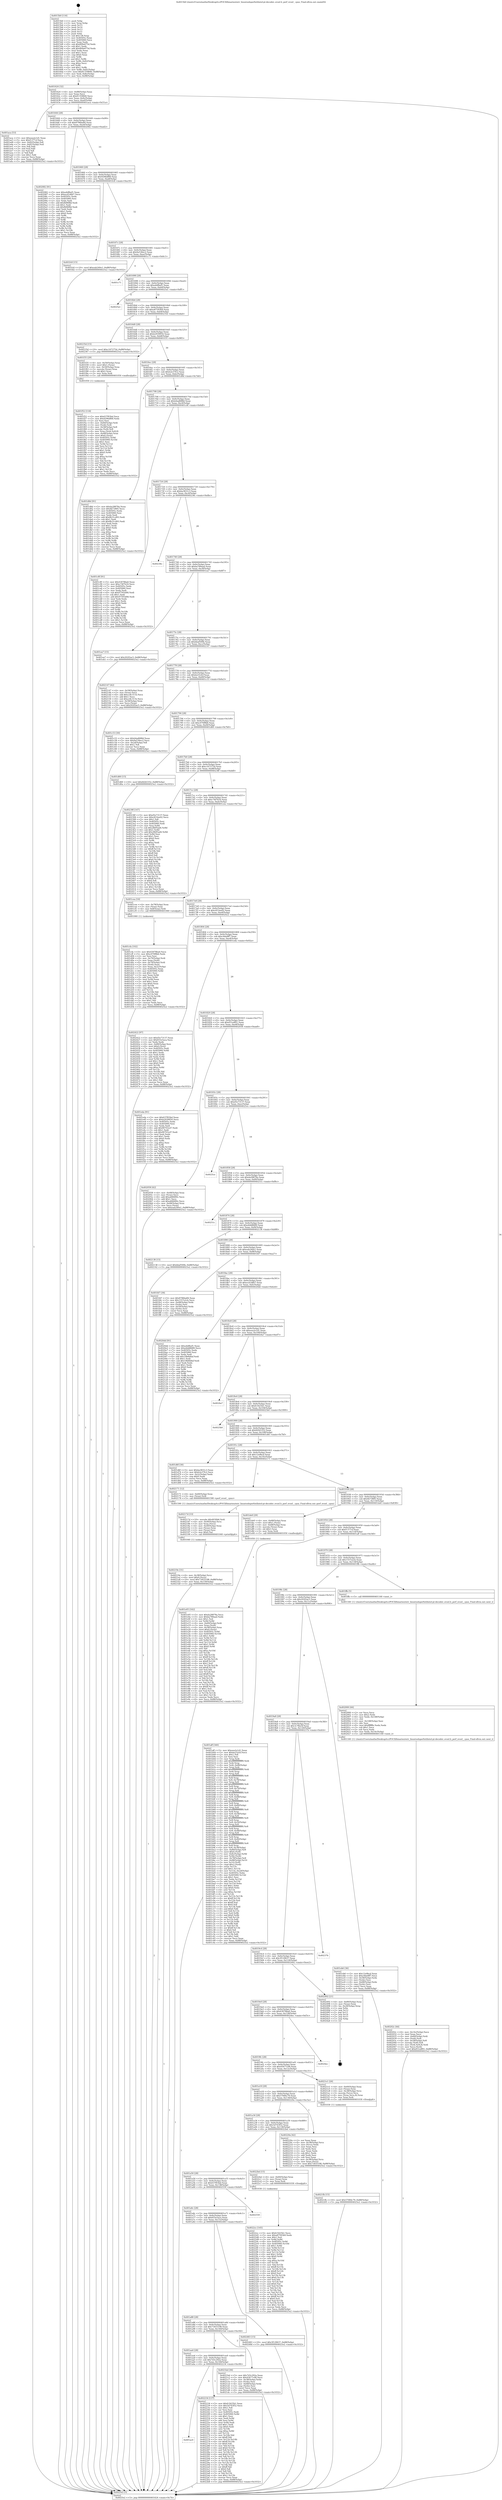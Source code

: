 digraph "0x4015b0" {
  label = "0x4015b0 (/mnt/c/Users/mathe/Desktop/tcc/POCII/binaries/extr_linuxtoolsperfutilintel-pt-decoder..evsel.h_perf_evsel__cpus_Final-ollvm.out::main(0))"
  labelloc = "t"
  node[shape=record]

  Entry [label="",width=0.3,height=0.3,shape=circle,fillcolor=black,style=filled]
  "0x401624" [label="{
     0x401624 [32]\l
     | [instrs]\l
     &nbsp;&nbsp;0x401624 \<+6\>: mov -0x88(%rbp),%eax\l
     &nbsp;&nbsp;0x40162a \<+2\>: mov %eax,%ecx\l
     &nbsp;&nbsp;0x40162c \<+6\>: sub $0x81359840,%ecx\l
     &nbsp;&nbsp;0x401632 \<+6\>: mov %eax,-0x9c(%rbp)\l
     &nbsp;&nbsp;0x401638 \<+6\>: mov %ecx,-0xa0(%rbp)\l
     &nbsp;&nbsp;0x40163e \<+6\>: je 0000000000401aca \<main+0x51a\>\l
  }"]
  "0x401aca" [label="{
     0x401aca [53]\l
     | [instrs]\l
     &nbsp;&nbsp;0x401aca \<+5\>: mov $0xeea2e1d1,%eax\l
     &nbsp;&nbsp;0x401acf \<+5\>: mov $0xf1377cf,%ecx\l
     &nbsp;&nbsp;0x401ad4 \<+6\>: mov -0x82(%rbp),%dl\l
     &nbsp;&nbsp;0x401ada \<+7\>: mov -0x81(%rbp),%sil\l
     &nbsp;&nbsp;0x401ae1 \<+3\>: mov %dl,%dil\l
     &nbsp;&nbsp;0x401ae4 \<+3\>: and %sil,%dil\l
     &nbsp;&nbsp;0x401ae7 \<+3\>: xor %sil,%dl\l
     &nbsp;&nbsp;0x401aea \<+3\>: or %dl,%dil\l
     &nbsp;&nbsp;0x401aed \<+4\>: test $0x1,%dil\l
     &nbsp;&nbsp;0x401af1 \<+3\>: cmovne %ecx,%eax\l
     &nbsp;&nbsp;0x401af4 \<+6\>: mov %eax,-0x88(%rbp)\l
     &nbsp;&nbsp;0x401afa \<+5\>: jmp 00000000004025e2 \<main+0x1032\>\l
  }"]
  "0x401644" [label="{
     0x401644 [28]\l
     | [instrs]\l
     &nbsp;&nbsp;0x401644 \<+5\>: jmp 0000000000401649 \<main+0x99\>\l
     &nbsp;&nbsp;0x401649 \<+6\>: mov -0x9c(%rbp),%eax\l
     &nbsp;&nbsp;0x40164f \<+5\>: sub $0x8796ba84,%eax\l
     &nbsp;&nbsp;0x401654 \<+6\>: mov %eax,-0xa4(%rbp)\l
     &nbsp;&nbsp;0x40165a \<+6\>: je 0000000000402082 \<main+0xad2\>\l
  }"]
  "0x4025e2" [label="{
     0x4025e2 [5]\l
     | [instrs]\l
     &nbsp;&nbsp;0x4025e2 \<+5\>: jmp 0000000000401624 \<main+0x74\>\l
  }"]
  "0x4015b0" [label="{
     0x4015b0 [116]\l
     | [instrs]\l
     &nbsp;&nbsp;0x4015b0 \<+1\>: push %rbp\l
     &nbsp;&nbsp;0x4015b1 \<+3\>: mov %rsp,%rbp\l
     &nbsp;&nbsp;0x4015b4 \<+2\>: push %r15\l
     &nbsp;&nbsp;0x4015b6 \<+2\>: push %r14\l
     &nbsp;&nbsp;0x4015b8 \<+2\>: push %r13\l
     &nbsp;&nbsp;0x4015ba \<+2\>: push %r12\l
     &nbsp;&nbsp;0x4015bc \<+1\>: push %rbx\l
     &nbsp;&nbsp;0x4015bd \<+7\>: sub $0x138,%rsp\l
     &nbsp;&nbsp;0x4015c4 \<+7\>: mov 0x40505c,%eax\l
     &nbsp;&nbsp;0x4015cb \<+7\>: mov 0x405060,%ecx\l
     &nbsp;&nbsp;0x4015d2 \<+2\>: mov %eax,%edx\l
     &nbsp;&nbsp;0x4015d4 \<+6\>: sub $0x809e675d,%edx\l
     &nbsp;&nbsp;0x4015da \<+3\>: sub $0x1,%edx\l
     &nbsp;&nbsp;0x4015dd \<+6\>: add $0x809e675d,%edx\l
     &nbsp;&nbsp;0x4015e3 \<+3\>: imul %edx,%eax\l
     &nbsp;&nbsp;0x4015e6 \<+3\>: and $0x1,%eax\l
     &nbsp;&nbsp;0x4015e9 \<+3\>: cmp $0x0,%eax\l
     &nbsp;&nbsp;0x4015ec \<+4\>: sete %r8b\l
     &nbsp;&nbsp;0x4015f0 \<+4\>: and $0x1,%r8b\l
     &nbsp;&nbsp;0x4015f4 \<+7\>: mov %r8b,-0x82(%rbp)\l
     &nbsp;&nbsp;0x4015fb \<+3\>: cmp $0xa,%ecx\l
     &nbsp;&nbsp;0x4015fe \<+4\>: setl %r8b\l
     &nbsp;&nbsp;0x401602 \<+4\>: and $0x1,%r8b\l
     &nbsp;&nbsp;0x401606 \<+7\>: mov %r8b,-0x81(%rbp)\l
     &nbsp;&nbsp;0x40160d \<+10\>: movl $0x81359840,-0x88(%rbp)\l
     &nbsp;&nbsp;0x401617 \<+6\>: mov %edi,-0x8c(%rbp)\l
     &nbsp;&nbsp;0x40161d \<+7\>: mov %rsi,-0x98(%rbp)\l
  }"]
  Exit [label="",width=0.3,height=0.3,shape=circle,fillcolor=black,style=filled,peripheries=2]
  "0x402082" [label="{
     0x402082 [91]\l
     | [instrs]\l
     &nbsp;&nbsp;0x402082 \<+5\>: mov $0xa4dfbef1,%eax\l
     &nbsp;&nbsp;0x402087 \<+5\>: mov $0xecd1d6b7,%ecx\l
     &nbsp;&nbsp;0x40208c \<+7\>: mov 0x40505c,%edx\l
     &nbsp;&nbsp;0x402093 \<+7\>: mov 0x405060,%esi\l
     &nbsp;&nbsp;0x40209a \<+2\>: mov %edx,%edi\l
     &nbsp;&nbsp;0x40209c \<+6\>: add $0xfb96f8d,%edi\l
     &nbsp;&nbsp;0x4020a2 \<+3\>: sub $0x1,%edi\l
     &nbsp;&nbsp;0x4020a5 \<+6\>: sub $0xfb96f8d,%edi\l
     &nbsp;&nbsp;0x4020ab \<+3\>: imul %edi,%edx\l
     &nbsp;&nbsp;0x4020ae \<+3\>: and $0x1,%edx\l
     &nbsp;&nbsp;0x4020b1 \<+3\>: cmp $0x0,%edx\l
     &nbsp;&nbsp;0x4020b4 \<+4\>: sete %r8b\l
     &nbsp;&nbsp;0x4020b8 \<+3\>: cmp $0xa,%esi\l
     &nbsp;&nbsp;0x4020bb \<+4\>: setl %r9b\l
     &nbsp;&nbsp;0x4020bf \<+3\>: mov %r8b,%r10b\l
     &nbsp;&nbsp;0x4020c2 \<+3\>: and %r9b,%r10b\l
     &nbsp;&nbsp;0x4020c5 \<+3\>: xor %r9b,%r8b\l
     &nbsp;&nbsp;0x4020c8 \<+3\>: or %r8b,%r10b\l
     &nbsp;&nbsp;0x4020cb \<+4\>: test $0x1,%r10b\l
     &nbsp;&nbsp;0x4020cf \<+3\>: cmovne %ecx,%eax\l
     &nbsp;&nbsp;0x4020d2 \<+6\>: mov %eax,-0x88(%rbp)\l
     &nbsp;&nbsp;0x4020d8 \<+5\>: jmp 00000000004025e2 \<main+0x1032\>\l
  }"]
  "0x401660" [label="{
     0x401660 [28]\l
     | [instrs]\l
     &nbsp;&nbsp;0x401660 \<+5\>: jmp 0000000000401665 \<main+0xb5\>\l
     &nbsp;&nbsp;0x401665 \<+6\>: mov -0x9c(%rbp),%eax\l
     &nbsp;&nbsp;0x40166b \<+5\>: sub $0x9296df68,%eax\l
     &nbsp;&nbsp;0x401670 \<+6\>: mov %eax,-0xa8(%rbp)\l
     &nbsp;&nbsp;0x401676 \<+6\>: je 0000000000401fc8 \<main+0xa18\>\l
  }"]
  "0x4022cc" [label="{
     0x4022cc [145]\l
     | [instrs]\l
     &nbsp;&nbsp;0x4022cc \<+5\>: mov $0xfc5425b1,%ecx\l
     &nbsp;&nbsp;0x4022d1 \<+5\>: mov $0xa87593b9,%edx\l
     &nbsp;&nbsp;0x4022d6 \<+3\>: mov $0x1,%sil\l
     &nbsp;&nbsp;0x4022d9 \<+3\>: xor %r8d,%r8d\l
     &nbsp;&nbsp;0x4022dc \<+8\>: mov 0x40505c,%r9d\l
     &nbsp;&nbsp;0x4022e4 \<+8\>: mov 0x405060,%r10d\l
     &nbsp;&nbsp;0x4022ec \<+4\>: sub $0x1,%r8d\l
     &nbsp;&nbsp;0x4022f0 \<+3\>: mov %r9d,%r11d\l
     &nbsp;&nbsp;0x4022f3 \<+3\>: add %r8d,%r11d\l
     &nbsp;&nbsp;0x4022f6 \<+4\>: imul %r11d,%r9d\l
     &nbsp;&nbsp;0x4022fa \<+4\>: and $0x1,%r9d\l
     &nbsp;&nbsp;0x4022fe \<+4\>: cmp $0x0,%r9d\l
     &nbsp;&nbsp;0x402302 \<+3\>: sete %bl\l
     &nbsp;&nbsp;0x402305 \<+4\>: cmp $0xa,%r10d\l
     &nbsp;&nbsp;0x402309 \<+4\>: setl %r14b\l
     &nbsp;&nbsp;0x40230d \<+3\>: mov %bl,%r15b\l
     &nbsp;&nbsp;0x402310 \<+4\>: xor $0xff,%r15b\l
     &nbsp;&nbsp;0x402314 \<+3\>: mov %r14b,%r12b\l
     &nbsp;&nbsp;0x402317 \<+4\>: xor $0xff,%r12b\l
     &nbsp;&nbsp;0x40231b \<+4\>: xor $0x0,%sil\l
     &nbsp;&nbsp;0x40231f \<+3\>: mov %r15b,%r13b\l
     &nbsp;&nbsp;0x402322 \<+4\>: and $0x0,%r13b\l
     &nbsp;&nbsp;0x402326 \<+3\>: and %sil,%bl\l
     &nbsp;&nbsp;0x402329 \<+3\>: mov %r12b,%al\l
     &nbsp;&nbsp;0x40232c \<+2\>: and $0x0,%al\l
     &nbsp;&nbsp;0x40232e \<+3\>: and %sil,%r14b\l
     &nbsp;&nbsp;0x402331 \<+3\>: or %bl,%r13b\l
     &nbsp;&nbsp;0x402334 \<+3\>: or %r14b,%al\l
     &nbsp;&nbsp;0x402337 \<+3\>: xor %al,%r13b\l
     &nbsp;&nbsp;0x40233a \<+3\>: or %r12b,%r15b\l
     &nbsp;&nbsp;0x40233d \<+4\>: xor $0xff,%r15b\l
     &nbsp;&nbsp;0x402341 \<+4\>: or $0x0,%sil\l
     &nbsp;&nbsp;0x402345 \<+3\>: and %sil,%r15b\l
     &nbsp;&nbsp;0x402348 \<+3\>: or %r15b,%r13b\l
     &nbsp;&nbsp;0x40234b \<+4\>: test $0x1,%r13b\l
     &nbsp;&nbsp;0x40234f \<+3\>: cmovne %edx,%ecx\l
     &nbsp;&nbsp;0x402352 \<+6\>: mov %ecx,-0x88(%rbp)\l
     &nbsp;&nbsp;0x402358 \<+5\>: jmp 00000000004025e2 \<main+0x1032\>\l
  }"]
  "0x401fc8" [label="{
     0x401fc8 [15]\l
     | [instrs]\l
     &nbsp;&nbsp;0x401fc8 \<+10\>: movl $0xeab240e1,-0x88(%rbp)\l
     &nbsp;&nbsp;0x401fd2 \<+5\>: jmp 00000000004025e2 \<main+0x1032\>\l
  }"]
  "0x40167c" [label="{
     0x40167c [28]\l
     | [instrs]\l
     &nbsp;&nbsp;0x40167c \<+5\>: jmp 0000000000401681 \<main+0xd1\>\l
     &nbsp;&nbsp;0x401681 \<+6\>: mov -0x9c(%rbp),%eax\l
     &nbsp;&nbsp;0x401687 \<+5\>: sub $0x9a536ec2,%eax\l
     &nbsp;&nbsp;0x40168c \<+6\>: mov %eax,-0xac(%rbp)\l
     &nbsp;&nbsp;0x401692 \<+6\>: je 0000000000401c71 \<main+0x6c1\>\l
  }"]
  "0x401ac0" [label="{
     0x401ac0\l
  }", style=dashed]
  "0x401c71" [label="{
     0x401c71\l
  }", style=dashed]
  "0x401698" [label="{
     0x401698 [28]\l
     | [instrs]\l
     &nbsp;&nbsp;0x401698 \<+5\>: jmp 000000000040169d \<main+0xed\>\l
     &nbsp;&nbsp;0x40169d \<+6\>: mov -0x9c(%rbp),%eax\l
     &nbsp;&nbsp;0x4016a3 \<+5\>: sub $0xa4dfbef1,%eax\l
     &nbsp;&nbsp;0x4016a8 \<+6\>: mov %eax,-0xb0(%rbp)\l
     &nbsp;&nbsp;0x4016ae \<+6\>: je 00000000004025a1 \<main+0xff1\>\l
  }"]
  "0x402234" [label="{
     0x402234 [137]\l
     | [instrs]\l
     &nbsp;&nbsp;0x402234 \<+5\>: mov $0xfc5425b1,%eax\l
     &nbsp;&nbsp;0x402239 \<+5\>: mov $0x5d743f52,%ecx\l
     &nbsp;&nbsp;0x40223e \<+2\>: mov $0x1,%dl\l
     &nbsp;&nbsp;0x402240 \<+2\>: xor %esi,%esi\l
     &nbsp;&nbsp;0x402242 \<+7\>: mov 0x40505c,%edi\l
     &nbsp;&nbsp;0x402249 \<+8\>: mov 0x405060,%r8d\l
     &nbsp;&nbsp;0x402251 \<+3\>: sub $0x1,%esi\l
     &nbsp;&nbsp;0x402254 \<+3\>: mov %edi,%r9d\l
     &nbsp;&nbsp;0x402257 \<+3\>: add %esi,%r9d\l
     &nbsp;&nbsp;0x40225a \<+4\>: imul %r9d,%edi\l
     &nbsp;&nbsp;0x40225e \<+3\>: and $0x1,%edi\l
     &nbsp;&nbsp;0x402261 \<+3\>: cmp $0x0,%edi\l
     &nbsp;&nbsp;0x402264 \<+4\>: sete %r10b\l
     &nbsp;&nbsp;0x402268 \<+4\>: cmp $0xa,%r8d\l
     &nbsp;&nbsp;0x40226c \<+4\>: setl %r11b\l
     &nbsp;&nbsp;0x402270 \<+3\>: mov %r10b,%bl\l
     &nbsp;&nbsp;0x402273 \<+3\>: xor $0xff,%bl\l
     &nbsp;&nbsp;0x402276 \<+3\>: mov %r11b,%r14b\l
     &nbsp;&nbsp;0x402279 \<+4\>: xor $0xff,%r14b\l
     &nbsp;&nbsp;0x40227d \<+3\>: xor $0x0,%dl\l
     &nbsp;&nbsp;0x402280 \<+3\>: mov %bl,%r15b\l
     &nbsp;&nbsp;0x402283 \<+4\>: and $0x0,%r15b\l
     &nbsp;&nbsp;0x402287 \<+3\>: and %dl,%r10b\l
     &nbsp;&nbsp;0x40228a \<+3\>: mov %r14b,%r12b\l
     &nbsp;&nbsp;0x40228d \<+4\>: and $0x0,%r12b\l
     &nbsp;&nbsp;0x402291 \<+3\>: and %dl,%r11b\l
     &nbsp;&nbsp;0x402294 \<+3\>: or %r10b,%r15b\l
     &nbsp;&nbsp;0x402297 \<+3\>: or %r11b,%r12b\l
     &nbsp;&nbsp;0x40229a \<+3\>: xor %r12b,%r15b\l
     &nbsp;&nbsp;0x40229d \<+3\>: or %r14b,%bl\l
     &nbsp;&nbsp;0x4022a0 \<+3\>: xor $0xff,%bl\l
     &nbsp;&nbsp;0x4022a3 \<+3\>: or $0x0,%dl\l
     &nbsp;&nbsp;0x4022a6 \<+2\>: and %dl,%bl\l
     &nbsp;&nbsp;0x4022a8 \<+3\>: or %bl,%r15b\l
     &nbsp;&nbsp;0x4022ab \<+4\>: test $0x1,%r15b\l
     &nbsp;&nbsp;0x4022af \<+3\>: cmovne %ecx,%eax\l
     &nbsp;&nbsp;0x4022b2 \<+6\>: mov %eax,-0x88(%rbp)\l
     &nbsp;&nbsp;0x4022b8 \<+5\>: jmp 00000000004025e2 \<main+0x1032\>\l
  }"]
  "0x4025a1" [label="{
     0x4025a1\l
  }", style=dashed]
  "0x4016b4" [label="{
     0x4016b4 [28]\l
     | [instrs]\l
     &nbsp;&nbsp;0x4016b4 \<+5\>: jmp 00000000004016b9 \<main+0x109\>\l
     &nbsp;&nbsp;0x4016b9 \<+6\>: mov -0x9c(%rbp),%eax\l
     &nbsp;&nbsp;0x4016bf \<+5\>: sub $0xa87593b9,%eax\l
     &nbsp;&nbsp;0x4016c4 \<+6\>: mov %eax,-0xb4(%rbp)\l
     &nbsp;&nbsp;0x4016ca \<+6\>: je 000000000040235d \<main+0xdad\>\l
  }"]
  "0x4021fb" [label="{
     0x4021fb [15]\l
     | [instrs]\l
     &nbsp;&nbsp;0x4021fb \<+10\>: movl $0x57084c79,-0x88(%rbp)\l
     &nbsp;&nbsp;0x402205 \<+5\>: jmp 00000000004025e2 \<main+0x1032\>\l
  }"]
  "0x40235d" [label="{
     0x40235d [15]\l
     | [instrs]\l
     &nbsp;&nbsp;0x40235d \<+10\>: movl $0xc167275d,-0x88(%rbp)\l
     &nbsp;&nbsp;0x402367 \<+5\>: jmp 00000000004025e2 \<main+0x1032\>\l
  }"]
  "0x4016d0" [label="{
     0x4016d0 [28]\l
     | [instrs]\l
     &nbsp;&nbsp;0x4016d0 \<+5\>: jmp 00000000004016d5 \<main+0x125\>\l
     &nbsp;&nbsp;0x4016d5 \<+6\>: mov -0x9c(%rbp),%eax\l
     &nbsp;&nbsp;0x4016db \<+5\>: sub $0xb2939954,%eax\l
     &nbsp;&nbsp;0x4016e0 \<+6\>: mov %eax,-0xb8(%rbp)\l
     &nbsp;&nbsp;0x4016e6 \<+6\>: je 0000000000401f35 \<main+0x985\>\l
  }"]
  "0x401aa4" [label="{
     0x401aa4 [28]\l
     | [instrs]\l
     &nbsp;&nbsp;0x401aa4 \<+5\>: jmp 0000000000401aa9 \<main+0x4f9\>\l
     &nbsp;&nbsp;0x401aa9 \<+6\>: mov -0x9c(%rbp),%eax\l
     &nbsp;&nbsp;0x401aaf \<+5\>: sub $0x7d3c292a,%eax\l
     &nbsp;&nbsp;0x401ab4 \<+6\>: mov %eax,-0x144(%rbp)\l
     &nbsp;&nbsp;0x401aba \<+6\>: je 0000000000402234 \<main+0xc84\>\l
  }"]
  "0x401f35" [label="{
     0x401f35 [29]\l
     | [instrs]\l
     &nbsp;&nbsp;0x401f35 \<+4\>: mov -0x50(%rbp),%rax\l
     &nbsp;&nbsp;0x401f39 \<+6\>: movl $0x1,(%rax)\l
     &nbsp;&nbsp;0x401f3f \<+4\>: mov -0x50(%rbp),%rax\l
     &nbsp;&nbsp;0x401f43 \<+3\>: movslq (%rax),%rax\l
     &nbsp;&nbsp;0x401f46 \<+4\>: shl $0x2,%rax\l
     &nbsp;&nbsp;0x401f4a \<+3\>: mov %rax,%rdi\l
     &nbsp;&nbsp;0x401f4d \<+5\>: call 0000000000401050 \<malloc@plt\>\l
     | [calls]\l
     &nbsp;&nbsp;0x401050 \{1\} (unknown)\l
  }"]
  "0x4016ec" [label="{
     0x4016ec [28]\l
     | [instrs]\l
     &nbsp;&nbsp;0x4016ec \<+5\>: jmp 00000000004016f1 \<main+0x141\>\l
     &nbsp;&nbsp;0x4016f1 \<+6\>: mov -0x9c(%rbp),%eax\l
     &nbsp;&nbsp;0x4016f7 \<+5\>: sub $0xb2e37fc2,%eax\l
     &nbsp;&nbsp;0x4016fc \<+6\>: mov %eax,-0xbc(%rbp)\l
     &nbsp;&nbsp;0x401702 \<+6\>: je 0000000000401d8d \<main+0x7dd\>\l
  }"]
  "0x4021bd" [label="{
     0x4021bd [36]\l
     | [instrs]\l
     &nbsp;&nbsp;0x4021bd \<+5\>: mov $0x7d3c292a,%eax\l
     &nbsp;&nbsp;0x4021c2 \<+5\>: mov $0x45677c08,%ecx\l
     &nbsp;&nbsp;0x4021c7 \<+4\>: mov -0x38(%rbp),%rdx\l
     &nbsp;&nbsp;0x4021cb \<+2\>: mov (%rdx),%esi\l
     &nbsp;&nbsp;0x4021cd \<+4\>: mov -0x68(%rbp),%rdx\l
     &nbsp;&nbsp;0x4021d1 \<+2\>: cmp (%rdx),%esi\l
     &nbsp;&nbsp;0x4021d3 \<+3\>: cmovl %ecx,%eax\l
     &nbsp;&nbsp;0x4021d6 \<+6\>: mov %eax,-0x88(%rbp)\l
     &nbsp;&nbsp;0x4021dc \<+5\>: jmp 00000000004025e2 \<main+0x1032\>\l
  }"]
  "0x401d8d" [label="{
     0x401d8d [91]\l
     | [instrs]\l
     &nbsp;&nbsp;0x401d8d \<+5\>: mov $0xda28878a,%eax\l
     &nbsp;&nbsp;0x401d92 \<+5\>: mov $0x4b73895,%ecx\l
     &nbsp;&nbsp;0x401d97 \<+7\>: mov 0x40505c,%edx\l
     &nbsp;&nbsp;0x401d9e \<+7\>: mov 0x405060,%esi\l
     &nbsp;&nbsp;0x401da5 \<+2\>: mov %edx,%edi\l
     &nbsp;&nbsp;0x401da7 \<+6\>: add $0x8b31cd93,%edi\l
     &nbsp;&nbsp;0x401dad \<+3\>: sub $0x1,%edi\l
     &nbsp;&nbsp;0x401db0 \<+6\>: sub $0x8b31cd93,%edi\l
     &nbsp;&nbsp;0x401db6 \<+3\>: imul %edi,%edx\l
     &nbsp;&nbsp;0x401db9 \<+3\>: and $0x1,%edx\l
     &nbsp;&nbsp;0x401dbc \<+3\>: cmp $0x0,%edx\l
     &nbsp;&nbsp;0x401dbf \<+4\>: sete %r8b\l
     &nbsp;&nbsp;0x401dc3 \<+3\>: cmp $0xa,%esi\l
     &nbsp;&nbsp;0x401dc6 \<+4\>: setl %r9b\l
     &nbsp;&nbsp;0x401dca \<+3\>: mov %r8b,%r10b\l
     &nbsp;&nbsp;0x401dcd \<+3\>: and %r9b,%r10b\l
     &nbsp;&nbsp;0x401dd0 \<+3\>: xor %r9b,%r8b\l
     &nbsp;&nbsp;0x401dd3 \<+3\>: or %r8b,%r10b\l
     &nbsp;&nbsp;0x401dd6 \<+4\>: test $0x1,%r10b\l
     &nbsp;&nbsp;0x401dda \<+3\>: cmovne %ecx,%eax\l
     &nbsp;&nbsp;0x401ddd \<+6\>: mov %eax,-0x88(%rbp)\l
     &nbsp;&nbsp;0x401de3 \<+5\>: jmp 00000000004025e2 \<main+0x1032\>\l
  }"]
  "0x401708" [label="{
     0x401708 [28]\l
     | [instrs]\l
     &nbsp;&nbsp;0x401708 \<+5\>: jmp 000000000040170d \<main+0x15d\>\l
     &nbsp;&nbsp;0x40170d \<+6\>: mov -0x9c(%rbp),%eax\l
     &nbsp;&nbsp;0x401713 \<+5\>: sub $0xb4ad688d,%eax\l
     &nbsp;&nbsp;0x401718 \<+6\>: mov %eax,-0xc0(%rbp)\l
     &nbsp;&nbsp;0x40171e \<+6\>: je 0000000000401c8f \<main+0x6df\>\l
  }"]
  "0x401a88" [label="{
     0x401a88 [28]\l
     | [instrs]\l
     &nbsp;&nbsp;0x401a88 \<+5\>: jmp 0000000000401a8d \<main+0x4dd\>\l
     &nbsp;&nbsp;0x401a8d \<+6\>: mov -0x9c(%rbp),%eax\l
     &nbsp;&nbsp;0x401a93 \<+5\>: sub $0x73455198,%eax\l
     &nbsp;&nbsp;0x401a98 \<+6\>: mov %eax,-0x140(%rbp)\l
     &nbsp;&nbsp;0x401a9e \<+6\>: je 00000000004021bd \<main+0xc0d\>\l
  }"]
  "0x401c8f" [label="{
     0x401c8f [91]\l
     | [instrs]\l
     &nbsp;&nbsp;0x401c8f \<+5\>: mov $0x43078ba0,%eax\l
     &nbsp;&nbsp;0x401c94 \<+5\>: mov $0xc74f7b16,%ecx\l
     &nbsp;&nbsp;0x401c99 \<+7\>: mov 0x40505c,%edx\l
     &nbsp;&nbsp;0x401ca0 \<+7\>: mov 0x405060,%esi\l
     &nbsp;&nbsp;0x401ca7 \<+2\>: mov %edx,%edi\l
     &nbsp;&nbsp;0x401ca9 \<+6\>: sub $0x97593d46,%edi\l
     &nbsp;&nbsp;0x401caf \<+3\>: sub $0x1,%edi\l
     &nbsp;&nbsp;0x401cb2 \<+6\>: add $0x97593d46,%edi\l
     &nbsp;&nbsp;0x401cb8 \<+3\>: imul %edi,%edx\l
     &nbsp;&nbsp;0x401cbb \<+3\>: and $0x1,%edx\l
     &nbsp;&nbsp;0x401cbe \<+3\>: cmp $0x0,%edx\l
     &nbsp;&nbsp;0x401cc1 \<+4\>: sete %r8b\l
     &nbsp;&nbsp;0x401cc5 \<+3\>: cmp $0xa,%esi\l
     &nbsp;&nbsp;0x401cc8 \<+4\>: setl %r9b\l
     &nbsp;&nbsp;0x401ccc \<+3\>: mov %r8b,%r10b\l
     &nbsp;&nbsp;0x401ccf \<+3\>: and %r9b,%r10b\l
     &nbsp;&nbsp;0x401cd2 \<+3\>: xor %r9b,%r8b\l
     &nbsp;&nbsp;0x401cd5 \<+3\>: or %r8b,%r10b\l
     &nbsp;&nbsp;0x401cd8 \<+4\>: test $0x1,%r10b\l
     &nbsp;&nbsp;0x401cdc \<+3\>: cmovne %ecx,%eax\l
     &nbsp;&nbsp;0x401cdf \<+6\>: mov %eax,-0x88(%rbp)\l
     &nbsp;&nbsp;0x401ce5 \<+5\>: jmp 00000000004025e2 \<main+0x1032\>\l
  }"]
  "0x401724" [label="{
     0x401724 [28]\l
     | [instrs]\l
     &nbsp;&nbsp;0x401724 \<+5\>: jmp 0000000000401729 \<main+0x179\>\l
     &nbsp;&nbsp;0x401729 \<+6\>: mov -0x9c(%rbp),%eax\l
     &nbsp;&nbsp;0x40172f \<+5\>: sub $0xba3831c3,%eax\l
     &nbsp;&nbsp;0x401734 \<+6\>: mov %eax,-0xc4(%rbp)\l
     &nbsp;&nbsp;0x40173a \<+6\>: je 000000000040236c \<main+0xdbc\>\l
  }"]
  "0x402483" [label="{
     0x402483 [15]\l
     | [instrs]\l
     &nbsp;&nbsp;0x402483 \<+10\>: movl $0x3f129637,-0x88(%rbp)\l
     &nbsp;&nbsp;0x40248d \<+5\>: jmp 00000000004025e2 \<main+0x1032\>\l
  }"]
  "0x40236c" [label="{
     0x40236c\l
  }", style=dashed]
  "0x401740" [label="{
     0x401740 [28]\l
     | [instrs]\l
     &nbsp;&nbsp;0x401740 \<+5\>: jmp 0000000000401745 \<main+0x195\>\l
     &nbsp;&nbsp;0x401745 \<+6\>: mov -0x9c(%rbp),%eax\l
     &nbsp;&nbsp;0x40174b \<+5\>: sub $0xba789aad,%eax\l
     &nbsp;&nbsp;0x401750 \<+6\>: mov %eax,-0xc8(%rbp)\l
     &nbsp;&nbsp;0x401756 \<+6\>: je 0000000000401ea7 \<main+0x8f7\>\l
  }"]
  "0x401a6c" [label="{
     0x401a6c [28]\l
     | [instrs]\l
     &nbsp;&nbsp;0x401a6c \<+5\>: jmp 0000000000401a71 \<main+0x4c1\>\l
     &nbsp;&nbsp;0x401a71 \<+6\>: mov -0x9c(%rbp),%eax\l
     &nbsp;&nbsp;0x401a77 \<+5\>: sub $0x655e5aca,%eax\l
     &nbsp;&nbsp;0x401a7c \<+6\>: mov %eax,-0x13c(%rbp)\l
     &nbsp;&nbsp;0x401a82 \<+6\>: je 0000000000402483 \<main+0xed3\>\l
  }"]
  "0x401ea7" [label="{
     0x401ea7 [15]\l
     | [instrs]\l
     &nbsp;&nbsp;0x401ea7 \<+10\>: movl $0x202f2ac5,-0x88(%rbp)\l
     &nbsp;&nbsp;0x401eb1 \<+5\>: jmp 00000000004025e2 \<main+0x1032\>\l
  }"]
  "0x40175c" [label="{
     0x40175c [28]\l
     | [instrs]\l
     &nbsp;&nbsp;0x40175c \<+5\>: jmp 0000000000401761 \<main+0x1b1\>\l
     &nbsp;&nbsp;0x401761 \<+6\>: mov -0x9c(%rbp),%eax\l
     &nbsp;&nbsp;0x401767 \<+5\>: sub $0xbbaf500b,%eax\l
     &nbsp;&nbsp;0x40176c \<+6\>: mov %eax,-0xcc(%rbp)\l
     &nbsp;&nbsp;0x401772 \<+6\>: je 0000000000402147 \<main+0xb97\>\l
  }"]
  "0x402559" [label="{
     0x402559\l
  }", style=dashed]
  "0x402147" [label="{
     0x402147 [42]\l
     | [instrs]\l
     &nbsp;&nbsp;0x402147 \<+4\>: mov -0x58(%rbp),%rax\l
     &nbsp;&nbsp;0x40214b \<+2\>: mov (%rax),%ecx\l
     &nbsp;&nbsp;0x40214d \<+6\>: add $0xcc8c311b,%ecx\l
     &nbsp;&nbsp;0x402153 \<+3\>: add $0x1,%ecx\l
     &nbsp;&nbsp;0x402156 \<+6\>: sub $0xcc8c311b,%ecx\l
     &nbsp;&nbsp;0x40215c \<+4\>: mov -0x58(%rbp),%rax\l
     &nbsp;&nbsp;0x402160 \<+2\>: mov %ecx,(%rax)\l
     &nbsp;&nbsp;0x402162 \<+10\>: movl $0x202f2ac5,-0x88(%rbp)\l
     &nbsp;&nbsp;0x40216c \<+5\>: jmp 00000000004025e2 \<main+0x1032\>\l
  }"]
  "0x401778" [label="{
     0x401778 [28]\l
     | [instrs]\l
     &nbsp;&nbsp;0x401778 \<+5\>: jmp 000000000040177d \<main+0x1cd\>\l
     &nbsp;&nbsp;0x40177d \<+6\>: mov -0x9c(%rbp),%eax\l
     &nbsp;&nbsp;0x401783 \<+5\>: sub $0xbe25cfcf,%eax\l
     &nbsp;&nbsp;0x401788 \<+6\>: mov %eax,-0xd0(%rbp)\l
     &nbsp;&nbsp;0x40178e \<+6\>: je 0000000000401c53 \<main+0x6a3\>\l
  }"]
  "0x401a50" [label="{
     0x401a50 [28]\l
     | [instrs]\l
     &nbsp;&nbsp;0x401a50 \<+5\>: jmp 0000000000401a55 \<main+0x4a5\>\l
     &nbsp;&nbsp;0x401a55 \<+6\>: mov -0x9c(%rbp),%eax\l
     &nbsp;&nbsp;0x401a5b \<+5\>: sub $0x637f03bd,%eax\l
     &nbsp;&nbsp;0x401a60 \<+6\>: mov %eax,-0x138(%rbp)\l
     &nbsp;&nbsp;0x401a66 \<+6\>: je 0000000000402559 \<main+0xfa9\>\l
  }"]
  "0x401c53" [label="{
     0x401c53 [30]\l
     | [instrs]\l
     &nbsp;&nbsp;0x401c53 \<+5\>: mov $0xb4ad688d,%eax\l
     &nbsp;&nbsp;0x401c58 \<+5\>: mov $0x9a536ec2,%ecx\l
     &nbsp;&nbsp;0x401c5d \<+3\>: mov -0x2d(%rbp),%dl\l
     &nbsp;&nbsp;0x401c60 \<+3\>: test $0x1,%dl\l
     &nbsp;&nbsp;0x401c63 \<+3\>: cmovne %ecx,%eax\l
     &nbsp;&nbsp;0x401c66 \<+6\>: mov %eax,-0x88(%rbp)\l
     &nbsp;&nbsp;0x401c6c \<+5\>: jmp 00000000004025e2 \<main+0x1032\>\l
  }"]
  "0x401794" [label="{
     0x401794 [28]\l
     | [instrs]\l
     &nbsp;&nbsp;0x401794 \<+5\>: jmp 0000000000401799 \<main+0x1e9\>\l
     &nbsp;&nbsp;0x401799 \<+6\>: mov -0x9c(%rbp),%eax\l
     &nbsp;&nbsp;0x40179f \<+5\>: sub $0xc070f8b6,%eax\l
     &nbsp;&nbsp;0x4017a4 \<+6\>: mov %eax,-0xd4(%rbp)\l
     &nbsp;&nbsp;0x4017aa \<+6\>: je 0000000000401d60 \<main+0x7b0\>\l
  }"]
  "0x4022bd" [label="{
     0x4022bd [15]\l
     | [instrs]\l
     &nbsp;&nbsp;0x4022bd \<+4\>: mov -0x60(%rbp),%rax\l
     &nbsp;&nbsp;0x4022c1 \<+3\>: mov (%rax),%rax\l
     &nbsp;&nbsp;0x4022c4 \<+3\>: mov %rax,%rdi\l
     &nbsp;&nbsp;0x4022c7 \<+5\>: call 0000000000401030 \<free@plt\>\l
     | [calls]\l
     &nbsp;&nbsp;0x401030 \{1\} (unknown)\l
  }"]
  "0x401d60" [label="{
     0x401d60 [15]\l
     | [instrs]\l
     &nbsp;&nbsp;0x401d60 \<+10\>: movl $0xfd2b5352,-0x88(%rbp)\l
     &nbsp;&nbsp;0x401d6a \<+5\>: jmp 00000000004025e2 \<main+0x1032\>\l
  }"]
  "0x4017b0" [label="{
     0x4017b0 [28]\l
     | [instrs]\l
     &nbsp;&nbsp;0x4017b0 \<+5\>: jmp 00000000004017b5 \<main+0x205\>\l
     &nbsp;&nbsp;0x4017b5 \<+6\>: mov -0x9c(%rbp),%eax\l
     &nbsp;&nbsp;0x4017bb \<+5\>: sub $0xc167275d,%eax\l
     &nbsp;&nbsp;0x4017c0 \<+6\>: mov %eax,-0xd8(%rbp)\l
     &nbsp;&nbsp;0x4017c6 \<+6\>: je 000000000040238f \<main+0xddf\>\l
  }"]
  "0x401a34" [label="{
     0x401a34 [28]\l
     | [instrs]\l
     &nbsp;&nbsp;0x401a34 \<+5\>: jmp 0000000000401a39 \<main+0x489\>\l
     &nbsp;&nbsp;0x401a39 \<+6\>: mov -0x9c(%rbp),%eax\l
     &nbsp;&nbsp;0x401a3f \<+5\>: sub $0x5d743f52,%eax\l
     &nbsp;&nbsp;0x401a44 \<+6\>: mov %eax,-0x134(%rbp)\l
     &nbsp;&nbsp;0x401a4a \<+6\>: je 00000000004022bd \<main+0xd0d\>\l
  }"]
  "0x40238f" [label="{
     0x40238f [147]\l
     | [instrs]\l
     &nbsp;&nbsp;0x40238f \<+5\>: mov $0xd5e73137,%eax\l
     &nbsp;&nbsp;0x402394 \<+5\>: mov $0xc833ee02,%ecx\l
     &nbsp;&nbsp;0x402399 \<+2\>: mov $0x1,%dl\l
     &nbsp;&nbsp;0x40239b \<+7\>: mov 0x40505c,%esi\l
     &nbsp;&nbsp;0x4023a2 \<+7\>: mov 0x405060,%edi\l
     &nbsp;&nbsp;0x4023a9 \<+3\>: mov %esi,%r8d\l
     &nbsp;&nbsp;0x4023ac \<+7\>: sub $0x2fb95ad4,%r8d\l
     &nbsp;&nbsp;0x4023b3 \<+4\>: sub $0x1,%r8d\l
     &nbsp;&nbsp;0x4023b7 \<+7\>: add $0x2fb95ad4,%r8d\l
     &nbsp;&nbsp;0x4023be \<+4\>: imul %r8d,%esi\l
     &nbsp;&nbsp;0x4023c2 \<+3\>: and $0x1,%esi\l
     &nbsp;&nbsp;0x4023c5 \<+3\>: cmp $0x0,%esi\l
     &nbsp;&nbsp;0x4023c8 \<+4\>: sete %r9b\l
     &nbsp;&nbsp;0x4023cc \<+3\>: cmp $0xa,%edi\l
     &nbsp;&nbsp;0x4023cf \<+4\>: setl %r10b\l
     &nbsp;&nbsp;0x4023d3 \<+3\>: mov %r9b,%r11b\l
     &nbsp;&nbsp;0x4023d6 \<+4\>: xor $0xff,%r11b\l
     &nbsp;&nbsp;0x4023da \<+3\>: mov %r10b,%bl\l
     &nbsp;&nbsp;0x4023dd \<+3\>: xor $0xff,%bl\l
     &nbsp;&nbsp;0x4023e0 \<+3\>: xor $0x0,%dl\l
     &nbsp;&nbsp;0x4023e3 \<+3\>: mov %r11b,%r14b\l
     &nbsp;&nbsp;0x4023e6 \<+4\>: and $0x0,%r14b\l
     &nbsp;&nbsp;0x4023ea \<+3\>: and %dl,%r9b\l
     &nbsp;&nbsp;0x4023ed \<+3\>: mov %bl,%r15b\l
     &nbsp;&nbsp;0x4023f0 \<+4\>: and $0x0,%r15b\l
     &nbsp;&nbsp;0x4023f4 \<+3\>: and %dl,%r10b\l
     &nbsp;&nbsp;0x4023f7 \<+3\>: or %r9b,%r14b\l
     &nbsp;&nbsp;0x4023fa \<+3\>: or %r10b,%r15b\l
     &nbsp;&nbsp;0x4023fd \<+3\>: xor %r15b,%r14b\l
     &nbsp;&nbsp;0x402400 \<+3\>: or %bl,%r11b\l
     &nbsp;&nbsp;0x402403 \<+4\>: xor $0xff,%r11b\l
     &nbsp;&nbsp;0x402407 \<+3\>: or $0x0,%dl\l
     &nbsp;&nbsp;0x40240a \<+3\>: and %dl,%r11b\l
     &nbsp;&nbsp;0x40240d \<+3\>: or %r11b,%r14b\l
     &nbsp;&nbsp;0x402410 \<+4\>: test $0x1,%r14b\l
     &nbsp;&nbsp;0x402414 \<+3\>: cmovne %ecx,%eax\l
     &nbsp;&nbsp;0x402417 \<+6\>: mov %eax,-0x88(%rbp)\l
     &nbsp;&nbsp;0x40241d \<+5\>: jmp 00000000004025e2 \<main+0x1032\>\l
  }"]
  "0x4017cc" [label="{
     0x4017cc [28]\l
     | [instrs]\l
     &nbsp;&nbsp;0x4017cc \<+5\>: jmp 00000000004017d1 \<main+0x221\>\l
     &nbsp;&nbsp;0x4017d1 \<+6\>: mov -0x9c(%rbp),%eax\l
     &nbsp;&nbsp;0x4017d7 \<+5\>: sub $0xc74f7b16,%eax\l
     &nbsp;&nbsp;0x4017dc \<+6\>: mov %eax,-0xdc(%rbp)\l
     &nbsp;&nbsp;0x4017e2 \<+6\>: je 0000000000401cea \<main+0x73a\>\l
  }"]
  "0x40220a" [label="{
     0x40220a [42]\l
     | [instrs]\l
     &nbsp;&nbsp;0x40220a \<+2\>: xor %eax,%eax\l
     &nbsp;&nbsp;0x40220c \<+4\>: mov -0x38(%rbp),%rcx\l
     &nbsp;&nbsp;0x402210 \<+2\>: mov (%rcx),%edx\l
     &nbsp;&nbsp;0x402212 \<+2\>: mov %eax,%esi\l
     &nbsp;&nbsp;0x402214 \<+2\>: sub %edx,%esi\l
     &nbsp;&nbsp;0x402216 \<+2\>: mov %eax,%edx\l
     &nbsp;&nbsp;0x402218 \<+3\>: sub $0x1,%edx\l
     &nbsp;&nbsp;0x40221b \<+2\>: add %edx,%esi\l
     &nbsp;&nbsp;0x40221d \<+2\>: sub %esi,%eax\l
     &nbsp;&nbsp;0x40221f \<+4\>: mov -0x38(%rbp),%rcx\l
     &nbsp;&nbsp;0x402223 \<+2\>: mov %eax,(%rcx)\l
     &nbsp;&nbsp;0x402225 \<+10\>: movl $0x73455198,-0x88(%rbp)\l
     &nbsp;&nbsp;0x40222f \<+5\>: jmp 00000000004025e2 \<main+0x1032\>\l
  }"]
  "0x401cea" [label="{
     0x401cea [16]\l
     | [instrs]\l
     &nbsp;&nbsp;0x401cea \<+4\>: mov -0x78(%rbp),%rax\l
     &nbsp;&nbsp;0x401cee \<+3\>: mov (%rax),%rax\l
     &nbsp;&nbsp;0x401cf1 \<+4\>: mov 0x8(%rax),%rdi\l
     &nbsp;&nbsp;0x401cf5 \<+5\>: call 0000000000401060 \<atoi@plt\>\l
     | [calls]\l
     &nbsp;&nbsp;0x401060 \{1\} (unknown)\l
  }"]
  "0x4017e8" [label="{
     0x4017e8 [28]\l
     | [instrs]\l
     &nbsp;&nbsp;0x4017e8 \<+5\>: jmp 00000000004017ed \<main+0x23d\>\l
     &nbsp;&nbsp;0x4017ed \<+6\>: mov -0x9c(%rbp),%eax\l
     &nbsp;&nbsp;0x4017f3 \<+5\>: sub $0xc833ee02,%eax\l
     &nbsp;&nbsp;0x4017f8 \<+6\>: mov %eax,-0xe0(%rbp)\l
     &nbsp;&nbsp;0x4017fe \<+6\>: je 0000000000402422 \<main+0xe72\>\l
  }"]
  "0x401a18" [label="{
     0x401a18 [28]\l
     | [instrs]\l
     &nbsp;&nbsp;0x401a18 \<+5\>: jmp 0000000000401a1d \<main+0x46d\>\l
     &nbsp;&nbsp;0x401a1d \<+6\>: mov -0x9c(%rbp),%eax\l
     &nbsp;&nbsp;0x401a23 \<+5\>: sub $0x57084c79,%eax\l
     &nbsp;&nbsp;0x401a28 \<+6\>: mov %eax,-0x130(%rbp)\l
     &nbsp;&nbsp;0x401a2e \<+6\>: je 000000000040220a \<main+0xc5a\>\l
  }"]
  "0x402422" [label="{
     0x402422 [97]\l
     | [instrs]\l
     &nbsp;&nbsp;0x402422 \<+5\>: mov $0xd5e73137,%eax\l
     &nbsp;&nbsp;0x402427 \<+5\>: mov $0x655e5aca,%ecx\l
     &nbsp;&nbsp;0x40242c \<+2\>: xor %edx,%edx\l
     &nbsp;&nbsp;0x40242e \<+4\>: mov -0x80(%rbp),%rsi\l
     &nbsp;&nbsp;0x402432 \<+6\>: movl $0x0,(%rsi)\l
     &nbsp;&nbsp;0x402438 \<+7\>: mov 0x40505c,%edi\l
     &nbsp;&nbsp;0x40243f \<+8\>: mov 0x405060,%r8d\l
     &nbsp;&nbsp;0x402447 \<+3\>: sub $0x1,%edx\l
     &nbsp;&nbsp;0x40244a \<+3\>: mov %edi,%r9d\l
     &nbsp;&nbsp;0x40244d \<+3\>: add %edx,%r9d\l
     &nbsp;&nbsp;0x402450 \<+4\>: imul %r9d,%edi\l
     &nbsp;&nbsp;0x402454 \<+3\>: and $0x1,%edi\l
     &nbsp;&nbsp;0x402457 \<+3\>: cmp $0x0,%edi\l
     &nbsp;&nbsp;0x40245a \<+4\>: sete %r10b\l
     &nbsp;&nbsp;0x40245e \<+4\>: cmp $0xa,%r8d\l
     &nbsp;&nbsp;0x402462 \<+4\>: setl %r11b\l
     &nbsp;&nbsp;0x402466 \<+3\>: mov %r10b,%bl\l
     &nbsp;&nbsp;0x402469 \<+3\>: and %r11b,%bl\l
     &nbsp;&nbsp;0x40246c \<+3\>: xor %r11b,%r10b\l
     &nbsp;&nbsp;0x40246f \<+3\>: or %r10b,%bl\l
     &nbsp;&nbsp;0x402472 \<+3\>: test $0x1,%bl\l
     &nbsp;&nbsp;0x402475 \<+3\>: cmovne %ecx,%eax\l
     &nbsp;&nbsp;0x402478 \<+6\>: mov %eax,-0x88(%rbp)\l
     &nbsp;&nbsp;0x40247e \<+5\>: jmp 00000000004025e2 \<main+0x1032\>\l
  }"]
  "0x401804" [label="{
     0x401804 [28]\l
     | [instrs]\l
     &nbsp;&nbsp;0x401804 \<+5\>: jmp 0000000000401809 \<main+0x259\>\l
     &nbsp;&nbsp;0x401809 \<+6\>: mov -0x9c(%rbp),%eax\l
     &nbsp;&nbsp;0x40180f \<+5\>: sub $0xc9da9ff7,%eax\l
     &nbsp;&nbsp;0x401814 \<+6\>: mov %eax,-0xe4(%rbp)\l
     &nbsp;&nbsp;0x40181a \<+6\>: je 0000000000401eda \<main+0x92a\>\l
  }"]
  "0x4021e1" [label="{
     0x4021e1 [26]\l
     | [instrs]\l
     &nbsp;&nbsp;0x4021e1 \<+4\>: mov -0x60(%rbp),%rax\l
     &nbsp;&nbsp;0x4021e5 \<+3\>: mov (%rax),%rax\l
     &nbsp;&nbsp;0x4021e8 \<+4\>: mov -0x38(%rbp),%rcx\l
     &nbsp;&nbsp;0x4021ec \<+3\>: movslq (%rcx),%rcx\l
     &nbsp;&nbsp;0x4021ef \<+4\>: mov (%rax,%rcx,8),%rax\l
     &nbsp;&nbsp;0x4021f3 \<+3\>: mov %rax,%rdi\l
     &nbsp;&nbsp;0x4021f6 \<+5\>: call 0000000000401030 \<free@plt\>\l
     | [calls]\l
     &nbsp;&nbsp;0x401030 \{1\} (unknown)\l
  }"]
  "0x401eda" [label="{
     0x401eda [91]\l
     | [instrs]\l
     &nbsp;&nbsp;0x401eda \<+5\>: mov $0x637f03bd,%eax\l
     &nbsp;&nbsp;0x401edf \<+5\>: mov $0xb2939954,%ecx\l
     &nbsp;&nbsp;0x401ee4 \<+7\>: mov 0x40505c,%edx\l
     &nbsp;&nbsp;0x401eeb \<+7\>: mov 0x405060,%esi\l
     &nbsp;&nbsp;0x401ef2 \<+2\>: mov %edx,%edi\l
     &nbsp;&nbsp;0x401ef4 \<+6\>: add $0x90703cd7,%edi\l
     &nbsp;&nbsp;0x401efa \<+3\>: sub $0x1,%edi\l
     &nbsp;&nbsp;0x401efd \<+6\>: sub $0x90703cd7,%edi\l
     &nbsp;&nbsp;0x401f03 \<+3\>: imul %edi,%edx\l
     &nbsp;&nbsp;0x401f06 \<+3\>: and $0x1,%edx\l
     &nbsp;&nbsp;0x401f09 \<+3\>: cmp $0x0,%edx\l
     &nbsp;&nbsp;0x401f0c \<+4\>: sete %r8b\l
     &nbsp;&nbsp;0x401f10 \<+3\>: cmp $0xa,%esi\l
     &nbsp;&nbsp;0x401f13 \<+4\>: setl %r9b\l
     &nbsp;&nbsp;0x401f17 \<+3\>: mov %r8b,%r10b\l
     &nbsp;&nbsp;0x401f1a \<+3\>: and %r9b,%r10b\l
     &nbsp;&nbsp;0x401f1d \<+3\>: xor %r9b,%r8b\l
     &nbsp;&nbsp;0x401f20 \<+3\>: or %r8b,%r10b\l
     &nbsp;&nbsp;0x401f23 \<+4\>: test $0x1,%r10b\l
     &nbsp;&nbsp;0x401f27 \<+3\>: cmovne %ecx,%eax\l
     &nbsp;&nbsp;0x401f2a \<+6\>: mov %eax,-0x88(%rbp)\l
     &nbsp;&nbsp;0x401f30 \<+5\>: jmp 00000000004025e2 \<main+0x1032\>\l
  }"]
  "0x401820" [label="{
     0x401820 [28]\l
     | [instrs]\l
     &nbsp;&nbsp;0x401820 \<+5\>: jmp 0000000000401825 \<main+0x275\>\l
     &nbsp;&nbsp;0x401825 \<+6\>: mov -0x9c(%rbp),%eax\l
     &nbsp;&nbsp;0x40182b \<+5\>: sub $0xd51edf01,%eax\l
     &nbsp;&nbsp;0x401830 \<+6\>: mov %eax,-0xe8(%rbp)\l
     &nbsp;&nbsp;0x401836 \<+6\>: je 0000000000402058 \<main+0xaa8\>\l
  }"]
  "0x4019fc" [label="{
     0x4019fc [28]\l
     | [instrs]\l
     &nbsp;&nbsp;0x4019fc \<+5\>: jmp 0000000000401a01 \<main+0x451\>\l
     &nbsp;&nbsp;0x401a01 \<+6\>: mov -0x9c(%rbp),%eax\l
     &nbsp;&nbsp;0x401a07 \<+5\>: sub $0x45677c08,%eax\l
     &nbsp;&nbsp;0x401a0c \<+6\>: mov %eax,-0x12c(%rbp)\l
     &nbsp;&nbsp;0x401a12 \<+6\>: je 00000000004021e1 \<main+0xc31\>\l
  }"]
  "0x402058" [label="{
     0x402058 [42]\l
     | [instrs]\l
     &nbsp;&nbsp;0x402058 \<+4\>: mov -0x48(%rbp),%rax\l
     &nbsp;&nbsp;0x40205c \<+2\>: mov (%rax),%ecx\l
     &nbsp;&nbsp;0x40205e \<+6\>: add $0xa66fd90c,%ecx\l
     &nbsp;&nbsp;0x402064 \<+3\>: add $0x1,%ecx\l
     &nbsp;&nbsp;0x402067 \<+6\>: sub $0xa66fd90c,%ecx\l
     &nbsp;&nbsp;0x40206d \<+4\>: mov -0x48(%rbp),%rax\l
     &nbsp;&nbsp;0x402071 \<+2\>: mov %ecx,(%rax)\l
     &nbsp;&nbsp;0x402073 \<+10\>: movl $0xeab240e1,-0x88(%rbp)\l
     &nbsp;&nbsp;0x40207d \<+5\>: jmp 00000000004025e2 \<main+0x1032\>\l
  }"]
  "0x40183c" [label="{
     0x40183c [28]\l
     | [instrs]\l
     &nbsp;&nbsp;0x40183c \<+5\>: jmp 0000000000401841 \<main+0x291\>\l
     &nbsp;&nbsp;0x401841 \<+6\>: mov -0x9c(%rbp),%eax\l
     &nbsp;&nbsp;0x401847 \<+5\>: sub $0xd5e73137,%eax\l
     &nbsp;&nbsp;0x40184c \<+6\>: mov %eax,-0xec(%rbp)\l
     &nbsp;&nbsp;0x401852 \<+6\>: je 00000000004025ce \<main+0x101e\>\l
  }"]
  "0x4024ec" [label="{
     0x4024ec\l
  }", style=dashed]
  "0x4025ce" [label="{
     0x4025ce\l
  }", style=dashed]
  "0x401858" [label="{
     0x401858 [28]\l
     | [instrs]\l
     &nbsp;&nbsp;0x401858 \<+5\>: jmp 000000000040185d \<main+0x2ad\>\l
     &nbsp;&nbsp;0x40185d \<+6\>: mov -0x9c(%rbp),%eax\l
     &nbsp;&nbsp;0x401863 \<+5\>: sub $0xda28878a,%eax\l
     &nbsp;&nbsp;0x401868 \<+6\>: mov %eax,-0xf0(%rbp)\l
     &nbsp;&nbsp;0x40186e \<+6\>: je 000000000040251c \<main+0xf6c\>\l
  }"]
  "0x4019e0" [label="{
     0x4019e0 [28]\l
     | [instrs]\l
     &nbsp;&nbsp;0x4019e0 \<+5\>: jmp 00000000004019e5 \<main+0x435\>\l
     &nbsp;&nbsp;0x4019e5 \<+6\>: mov -0x9c(%rbp),%eax\l
     &nbsp;&nbsp;0x4019eb \<+5\>: sub $0x43078ba0,%eax\l
     &nbsp;&nbsp;0x4019f0 \<+6\>: mov %eax,-0x128(%rbp)\l
     &nbsp;&nbsp;0x4019f6 \<+6\>: je 00000000004024ec \<main+0xf3c\>\l
  }"]
  "0x40251c" [label="{
     0x40251c\l
  }", style=dashed]
  "0x401874" [label="{
     0x401874 [28]\l
     | [instrs]\l
     &nbsp;&nbsp;0x401874 \<+5\>: jmp 0000000000401879 \<main+0x2c9\>\l
     &nbsp;&nbsp;0x401879 \<+6\>: mov -0x9c(%rbp),%eax\l
     &nbsp;&nbsp;0x40187f \<+5\>: sub $0xe6dd8689,%eax\l
     &nbsp;&nbsp;0x401884 \<+6\>: mov %eax,-0xf4(%rbp)\l
     &nbsp;&nbsp;0x40188a \<+6\>: je 0000000000402138 \<main+0xb88\>\l
  }"]
  "0x402492" [label="{
     0x402492 [21]\l
     | [instrs]\l
     &nbsp;&nbsp;0x402492 \<+4\>: mov -0x80(%rbp),%rax\l
     &nbsp;&nbsp;0x402496 \<+2\>: mov (%rax),%eax\l
     &nbsp;&nbsp;0x402498 \<+4\>: lea -0x28(%rbp),%rsp\l
     &nbsp;&nbsp;0x40249c \<+1\>: pop %rbx\l
     &nbsp;&nbsp;0x40249d \<+2\>: pop %r12\l
     &nbsp;&nbsp;0x40249f \<+2\>: pop %r13\l
     &nbsp;&nbsp;0x4024a1 \<+2\>: pop %r14\l
     &nbsp;&nbsp;0x4024a3 \<+2\>: pop %r15\l
     &nbsp;&nbsp;0x4024a5 \<+1\>: pop %rbp\l
     &nbsp;&nbsp;0x4024a6 \<+1\>: ret\l
  }"]
  "0x402138" [label="{
     0x402138 [15]\l
     | [instrs]\l
     &nbsp;&nbsp;0x402138 \<+10\>: movl $0xbbaf500b,-0x88(%rbp)\l
     &nbsp;&nbsp;0x402142 \<+5\>: jmp 00000000004025e2 \<main+0x1032\>\l
  }"]
  "0x401890" [label="{
     0x401890 [28]\l
     | [instrs]\l
     &nbsp;&nbsp;0x401890 \<+5\>: jmp 0000000000401895 \<main+0x2e5\>\l
     &nbsp;&nbsp;0x401895 \<+6\>: mov -0x9c(%rbp),%eax\l
     &nbsp;&nbsp;0x40189b \<+5\>: sub $0xeab240e1,%eax\l
     &nbsp;&nbsp;0x4018a0 \<+6\>: mov %eax,-0xf8(%rbp)\l
     &nbsp;&nbsp;0x4018a6 \<+6\>: je 0000000000401fd7 \<main+0xa27\>\l
  }"]
  "0x4019c4" [label="{
     0x4019c4 [28]\l
     | [instrs]\l
     &nbsp;&nbsp;0x4019c4 \<+5\>: jmp 00000000004019c9 \<main+0x419\>\l
     &nbsp;&nbsp;0x4019c9 \<+6\>: mov -0x9c(%rbp),%eax\l
     &nbsp;&nbsp;0x4019cf \<+5\>: sub $0x3f129637,%eax\l
     &nbsp;&nbsp;0x4019d4 \<+6\>: mov %eax,-0x124(%rbp)\l
     &nbsp;&nbsp;0x4019da \<+6\>: je 0000000000402492 \<main+0xee2\>\l
  }"]
  "0x401fd7" [label="{
     0x401fd7 [36]\l
     | [instrs]\l
     &nbsp;&nbsp;0x401fd7 \<+5\>: mov $0x8796ba84,%eax\l
     &nbsp;&nbsp;0x401fdc \<+5\>: mov $0x1557e2cb,%ecx\l
     &nbsp;&nbsp;0x401fe1 \<+4\>: mov -0x48(%rbp),%rdx\l
     &nbsp;&nbsp;0x401fe5 \<+2\>: mov (%rdx),%esi\l
     &nbsp;&nbsp;0x401fe7 \<+4\>: mov -0x50(%rbp),%rdx\l
     &nbsp;&nbsp;0x401feb \<+2\>: cmp (%rdx),%esi\l
     &nbsp;&nbsp;0x401fed \<+3\>: cmovl %ecx,%eax\l
     &nbsp;&nbsp;0x401ff0 \<+6\>: mov %eax,-0x88(%rbp)\l
     &nbsp;&nbsp;0x401ff6 \<+5\>: jmp 00000000004025e2 \<main+0x1032\>\l
  }"]
  "0x4018ac" [label="{
     0x4018ac [28]\l
     | [instrs]\l
     &nbsp;&nbsp;0x4018ac \<+5\>: jmp 00000000004018b1 \<main+0x301\>\l
     &nbsp;&nbsp;0x4018b1 \<+6\>: mov -0x9c(%rbp),%eax\l
     &nbsp;&nbsp;0x4018b7 \<+5\>: sub $0xecd1d6b7,%eax\l
     &nbsp;&nbsp;0x4018bc \<+6\>: mov %eax,-0xfc(%rbp)\l
     &nbsp;&nbsp;0x4018c2 \<+6\>: je 00000000004020dd \<main+0xb2d\>\l
  }"]
  "0x40237b" [label="{
     0x40237b\l
  }", style=dashed]
  "0x4020dd" [label="{
     0x4020dd [91]\l
     | [instrs]\l
     &nbsp;&nbsp;0x4020dd \<+5\>: mov $0xa4dfbef1,%eax\l
     &nbsp;&nbsp;0x4020e2 \<+5\>: mov $0xe6dd8689,%ecx\l
     &nbsp;&nbsp;0x4020e7 \<+7\>: mov 0x40505c,%edx\l
     &nbsp;&nbsp;0x4020ee \<+7\>: mov 0x405060,%esi\l
     &nbsp;&nbsp;0x4020f5 \<+2\>: mov %edx,%edi\l
     &nbsp;&nbsp;0x4020f7 \<+6\>: add $0x19b6b8af,%edi\l
     &nbsp;&nbsp;0x4020fd \<+3\>: sub $0x1,%edi\l
     &nbsp;&nbsp;0x402100 \<+6\>: sub $0x19b6b8af,%edi\l
     &nbsp;&nbsp;0x402106 \<+3\>: imul %edi,%edx\l
     &nbsp;&nbsp;0x402109 \<+3\>: and $0x1,%edx\l
     &nbsp;&nbsp;0x40210c \<+3\>: cmp $0x0,%edx\l
     &nbsp;&nbsp;0x40210f \<+4\>: sete %r8b\l
     &nbsp;&nbsp;0x402113 \<+3\>: cmp $0xa,%esi\l
     &nbsp;&nbsp;0x402116 \<+4\>: setl %r9b\l
     &nbsp;&nbsp;0x40211a \<+3\>: mov %r8b,%r10b\l
     &nbsp;&nbsp;0x40211d \<+3\>: and %r9b,%r10b\l
     &nbsp;&nbsp;0x402120 \<+3\>: xor %r9b,%r8b\l
     &nbsp;&nbsp;0x402123 \<+3\>: or %r8b,%r10b\l
     &nbsp;&nbsp;0x402126 \<+4\>: test $0x1,%r10b\l
     &nbsp;&nbsp;0x40212a \<+3\>: cmovne %ecx,%eax\l
     &nbsp;&nbsp;0x40212d \<+6\>: mov %eax,-0x88(%rbp)\l
     &nbsp;&nbsp;0x402133 \<+5\>: jmp 00000000004025e2 \<main+0x1032\>\l
  }"]
  "0x4018c8" [label="{
     0x4018c8 [28]\l
     | [instrs]\l
     &nbsp;&nbsp;0x4018c8 \<+5\>: jmp 00000000004018cd \<main+0x31d\>\l
     &nbsp;&nbsp;0x4018cd \<+6\>: mov -0x9c(%rbp),%eax\l
     &nbsp;&nbsp;0x4018d3 \<+5\>: sub $0xeea2e1d1,%eax\l
     &nbsp;&nbsp;0x4018d8 \<+6\>: mov %eax,-0x100(%rbp)\l
     &nbsp;&nbsp;0x4018de \<+6\>: je 00000000004024a7 \<main+0xef7\>\l
  }"]
  "0x40219e" [label="{
     0x40219e [31]\l
     | [instrs]\l
     &nbsp;&nbsp;0x40219e \<+4\>: mov -0x38(%rbp),%rcx\l
     &nbsp;&nbsp;0x4021a2 \<+6\>: movl $0x0,(%rcx)\l
     &nbsp;&nbsp;0x4021a8 \<+10\>: movl $0x73455198,-0x88(%rbp)\l
     &nbsp;&nbsp;0x4021b2 \<+6\>: mov %eax,-0x150(%rbp)\l
     &nbsp;&nbsp;0x4021b8 \<+5\>: jmp 00000000004025e2 \<main+0x1032\>\l
  }"]
  "0x4024a7" [label="{
     0x4024a7\l
  }", style=dashed]
  "0x4018e4" [label="{
     0x4018e4 [28]\l
     | [instrs]\l
     &nbsp;&nbsp;0x4018e4 \<+5\>: jmp 00000000004018e9 \<main+0x339\>\l
     &nbsp;&nbsp;0x4018e9 \<+6\>: mov -0x9c(%rbp),%eax\l
     &nbsp;&nbsp;0x4018ef \<+5\>: sub $0xfc5425b1,%eax\l
     &nbsp;&nbsp;0x4018f4 \<+6\>: mov %eax,-0x104(%rbp)\l
     &nbsp;&nbsp;0x4018fa \<+6\>: je 00000000004025b0 \<main+0x1000\>\l
  }"]
  "0x40217d" [label="{
     0x40217d [33]\l
     | [instrs]\l
     &nbsp;&nbsp;0x40217d \<+10\>: movabs $0x4030b6,%rdi\l
     &nbsp;&nbsp;0x402187 \<+4\>: mov -0x40(%rbp),%rcx\l
     &nbsp;&nbsp;0x40218b \<+3\>: mov %rax,(%rcx)\l
     &nbsp;&nbsp;0x40218e \<+4\>: mov -0x40(%rbp),%rax\l
     &nbsp;&nbsp;0x402192 \<+3\>: mov (%rax),%rax\l
     &nbsp;&nbsp;0x402195 \<+2\>: mov (%rax),%esi\l
     &nbsp;&nbsp;0x402197 \<+2\>: mov $0x0,%al\l
     &nbsp;&nbsp;0x402199 \<+5\>: call 0000000000401040 \<printf@plt\>\l
     | [calls]\l
     &nbsp;&nbsp;0x401040 \{1\} (unknown)\l
  }"]
  "0x4025b0" [label="{
     0x4025b0\l
  }", style=dashed]
  "0x401900" [label="{
     0x401900 [28]\l
     | [instrs]\l
     &nbsp;&nbsp;0x401900 \<+5\>: jmp 0000000000401905 \<main+0x355\>\l
     &nbsp;&nbsp;0x401905 \<+6\>: mov -0x9c(%rbp),%eax\l
     &nbsp;&nbsp;0x40190b \<+5\>: sub $0xfd2b5352,%eax\l
     &nbsp;&nbsp;0x401910 \<+6\>: mov %eax,-0x108(%rbp)\l
     &nbsp;&nbsp;0x401916 \<+6\>: je 0000000000401d6f \<main+0x7bf\>\l
  }"]
  "0x40202c" [label="{
     0x40202c [44]\l
     | [instrs]\l
     &nbsp;&nbsp;0x40202c \<+6\>: mov -0x14c(%rbp),%ecx\l
     &nbsp;&nbsp;0x402032 \<+3\>: imul %eax,%ecx\l
     &nbsp;&nbsp;0x402035 \<+4\>: mov -0x60(%rbp),%rdi\l
     &nbsp;&nbsp;0x402039 \<+3\>: mov (%rdi),%rdi\l
     &nbsp;&nbsp;0x40203c \<+4\>: mov -0x58(%rbp),%r8\l
     &nbsp;&nbsp;0x402040 \<+3\>: movslq (%r8),%r8\l
     &nbsp;&nbsp;0x402043 \<+4\>: mov (%rdi,%r8,8),%rdi\l
     &nbsp;&nbsp;0x402047 \<+2\>: mov %ecx,(%rdi)\l
     &nbsp;&nbsp;0x402049 \<+10\>: movl $0xd51edf01,-0x88(%rbp)\l
     &nbsp;&nbsp;0x402053 \<+5\>: jmp 00000000004025e2 \<main+0x1032\>\l
  }"]
  "0x401d6f" [label="{
     0x401d6f [30]\l
     | [instrs]\l
     &nbsp;&nbsp;0x401d6f \<+5\>: mov $0xba3831c3,%eax\l
     &nbsp;&nbsp;0x401d74 \<+5\>: mov $0xb2e37fc2,%ecx\l
     &nbsp;&nbsp;0x401d79 \<+3\>: mov -0x2c(%rbp),%edx\l
     &nbsp;&nbsp;0x401d7c \<+3\>: cmp $0x0,%edx\l
     &nbsp;&nbsp;0x401d7f \<+3\>: cmove %ecx,%eax\l
     &nbsp;&nbsp;0x401d82 \<+6\>: mov %eax,-0x88(%rbp)\l
     &nbsp;&nbsp;0x401d88 \<+5\>: jmp 00000000004025e2 \<main+0x1032\>\l
  }"]
  "0x40191c" [label="{
     0x40191c [28]\l
     | [instrs]\l
     &nbsp;&nbsp;0x40191c \<+5\>: jmp 0000000000401921 \<main+0x371\>\l
     &nbsp;&nbsp;0x401921 \<+6\>: mov -0x9c(%rbp),%eax\l
     &nbsp;&nbsp;0x401927 \<+5\>: sub $0x12e9bcd,%eax\l
     &nbsp;&nbsp;0x40192c \<+6\>: mov %eax,-0x10c(%rbp)\l
     &nbsp;&nbsp;0x401932 \<+6\>: je 0000000000402171 \<main+0xbc1\>\l
  }"]
  "0x402000" [label="{
     0x402000 [44]\l
     | [instrs]\l
     &nbsp;&nbsp;0x402000 \<+2\>: xor %ecx,%ecx\l
     &nbsp;&nbsp;0x402002 \<+5\>: mov $0x2,%edx\l
     &nbsp;&nbsp;0x402007 \<+6\>: mov %edx,-0x148(%rbp)\l
     &nbsp;&nbsp;0x40200d \<+1\>: cltd\l
     &nbsp;&nbsp;0x40200e \<+6\>: mov -0x148(%rbp),%esi\l
     &nbsp;&nbsp;0x402014 \<+2\>: idiv %esi\l
     &nbsp;&nbsp;0x402016 \<+6\>: imul $0xfffffffe,%edx,%edx\l
     &nbsp;&nbsp;0x40201c \<+3\>: sub $0x1,%ecx\l
     &nbsp;&nbsp;0x40201f \<+2\>: sub %ecx,%edx\l
     &nbsp;&nbsp;0x402021 \<+6\>: mov %edx,-0x14c(%rbp)\l
     &nbsp;&nbsp;0x402027 \<+5\>: call 0000000000401160 \<next_i\>\l
     | [calls]\l
     &nbsp;&nbsp;0x401160 \{1\} (/mnt/c/Users/mathe/Desktop/tcc/POCII/binaries/extr_linuxtoolsperfutilintel-pt-decoder..evsel.h_perf_evsel__cpus_Final-ollvm.out::next_i)\l
  }"]
  "0x402171" [label="{
     0x402171 [12]\l
     | [instrs]\l
     &nbsp;&nbsp;0x402171 \<+4\>: mov -0x60(%rbp),%rax\l
     &nbsp;&nbsp;0x402175 \<+3\>: mov (%rax),%rdi\l
     &nbsp;&nbsp;0x402178 \<+5\>: call 0000000000401590 \<perf_evsel__cpus\>\l
     | [calls]\l
     &nbsp;&nbsp;0x401590 \{1\} (/mnt/c/Users/mathe/Desktop/tcc/POCII/binaries/extr_linuxtoolsperfutilintel-pt-decoder..evsel.h_perf_evsel__cpus_Final-ollvm.out::perf_evsel__cpus)\l
  }"]
  "0x401938" [label="{
     0x401938 [28]\l
     | [instrs]\l
     &nbsp;&nbsp;0x401938 \<+5\>: jmp 000000000040193d \<main+0x38d\>\l
     &nbsp;&nbsp;0x40193d \<+6\>: mov -0x9c(%rbp),%eax\l
     &nbsp;&nbsp;0x401943 \<+5\>: sub $0x4b73895,%eax\l
     &nbsp;&nbsp;0x401948 \<+6\>: mov %eax,-0x110(%rbp)\l
     &nbsp;&nbsp;0x40194e \<+6\>: je 0000000000401de8 \<main+0x838\>\l
  }"]
  "0x401f52" [label="{
     0x401f52 [118]\l
     | [instrs]\l
     &nbsp;&nbsp;0x401f52 \<+5\>: mov $0x637f03bd,%ecx\l
     &nbsp;&nbsp;0x401f57 \<+5\>: mov $0x9296df68,%edx\l
     &nbsp;&nbsp;0x401f5c \<+2\>: xor %esi,%esi\l
     &nbsp;&nbsp;0x401f5e \<+4\>: mov -0x60(%rbp),%rdi\l
     &nbsp;&nbsp;0x401f62 \<+3\>: mov (%rdi),%rdi\l
     &nbsp;&nbsp;0x401f65 \<+4\>: mov -0x58(%rbp),%r8\l
     &nbsp;&nbsp;0x401f69 \<+3\>: movslq (%r8),%r8\l
     &nbsp;&nbsp;0x401f6c \<+4\>: mov %rax,(%rdi,%r8,8)\l
     &nbsp;&nbsp;0x401f70 \<+4\>: mov -0x48(%rbp),%rax\l
     &nbsp;&nbsp;0x401f74 \<+6\>: movl $0x0,(%rax)\l
     &nbsp;&nbsp;0x401f7a \<+8\>: mov 0x40505c,%r9d\l
     &nbsp;&nbsp;0x401f82 \<+8\>: mov 0x405060,%r10d\l
     &nbsp;&nbsp;0x401f8a \<+3\>: sub $0x1,%esi\l
     &nbsp;&nbsp;0x401f8d \<+3\>: mov %r9d,%r11d\l
     &nbsp;&nbsp;0x401f90 \<+3\>: add %esi,%r11d\l
     &nbsp;&nbsp;0x401f93 \<+4\>: imul %r11d,%r9d\l
     &nbsp;&nbsp;0x401f97 \<+4\>: and $0x1,%r9d\l
     &nbsp;&nbsp;0x401f9b \<+4\>: cmp $0x0,%r9d\l
     &nbsp;&nbsp;0x401f9f \<+3\>: sete %bl\l
     &nbsp;&nbsp;0x401fa2 \<+4\>: cmp $0xa,%r10d\l
     &nbsp;&nbsp;0x401fa6 \<+4\>: setl %r14b\l
     &nbsp;&nbsp;0x401faa \<+3\>: mov %bl,%r15b\l
     &nbsp;&nbsp;0x401fad \<+3\>: and %r14b,%r15b\l
     &nbsp;&nbsp;0x401fb0 \<+3\>: xor %r14b,%bl\l
     &nbsp;&nbsp;0x401fb3 \<+3\>: or %bl,%r15b\l
     &nbsp;&nbsp;0x401fb6 \<+4\>: test $0x1,%r15b\l
     &nbsp;&nbsp;0x401fba \<+3\>: cmovne %edx,%ecx\l
     &nbsp;&nbsp;0x401fbd \<+6\>: mov %ecx,-0x88(%rbp)\l
     &nbsp;&nbsp;0x401fc3 \<+5\>: jmp 00000000004025e2 \<main+0x1032\>\l
  }"]
  "0x401de8" [label="{
     0x401de8 [29]\l
     | [instrs]\l
     &nbsp;&nbsp;0x401de8 \<+4\>: mov -0x68(%rbp),%rax\l
     &nbsp;&nbsp;0x401dec \<+6\>: movl $0x1,(%rax)\l
     &nbsp;&nbsp;0x401df2 \<+4\>: mov -0x68(%rbp),%rax\l
     &nbsp;&nbsp;0x401df6 \<+3\>: movslq (%rax),%rax\l
     &nbsp;&nbsp;0x401df9 \<+4\>: shl $0x3,%rax\l
     &nbsp;&nbsp;0x401dfd \<+3\>: mov %rax,%rdi\l
     &nbsp;&nbsp;0x401e00 \<+5\>: call 0000000000401050 \<malloc@plt\>\l
     | [calls]\l
     &nbsp;&nbsp;0x401050 \{1\} (unknown)\l
  }"]
  "0x401954" [label="{
     0x401954 [28]\l
     | [instrs]\l
     &nbsp;&nbsp;0x401954 \<+5\>: jmp 0000000000401959 \<main+0x3a9\>\l
     &nbsp;&nbsp;0x401959 \<+6\>: mov -0x9c(%rbp),%eax\l
     &nbsp;&nbsp;0x40195f \<+5\>: sub $0xf1377cf,%eax\l
     &nbsp;&nbsp;0x401964 \<+6\>: mov %eax,-0x114(%rbp)\l
     &nbsp;&nbsp;0x40196a \<+6\>: je 0000000000401aff \<main+0x54f\>\l
  }"]
  "0x4019a8" [label="{
     0x4019a8 [28]\l
     | [instrs]\l
     &nbsp;&nbsp;0x4019a8 \<+5\>: jmp 00000000004019ad \<main+0x3fd\>\l
     &nbsp;&nbsp;0x4019ad \<+6\>: mov -0x9c(%rbp),%eax\l
     &nbsp;&nbsp;0x4019b3 \<+5\>: sub $0x3c7fbe5f,%eax\l
     &nbsp;&nbsp;0x4019b8 \<+6\>: mov %eax,-0x120(%rbp)\l
     &nbsp;&nbsp;0x4019be \<+6\>: je 000000000040237b \<main+0xdcb\>\l
  }"]
  "0x401aff" [label="{
     0x401aff [340]\l
     | [instrs]\l
     &nbsp;&nbsp;0x401aff \<+5\>: mov $0xeea2e1d1,%eax\l
     &nbsp;&nbsp;0x401b04 \<+5\>: mov $0xbe25cfcf,%ecx\l
     &nbsp;&nbsp;0x401b09 \<+2\>: mov $0x1,%dl\l
     &nbsp;&nbsp;0x401b0b \<+2\>: xor %esi,%esi\l
     &nbsp;&nbsp;0x401b0d \<+3\>: mov %rsp,%rdi\l
     &nbsp;&nbsp;0x401b10 \<+4\>: add $0xfffffffffffffff0,%rdi\l
     &nbsp;&nbsp;0x401b14 \<+3\>: mov %rdi,%rsp\l
     &nbsp;&nbsp;0x401b17 \<+4\>: mov %rdi,-0x80(%rbp)\l
     &nbsp;&nbsp;0x401b1b \<+3\>: mov %rsp,%rdi\l
     &nbsp;&nbsp;0x401b1e \<+4\>: add $0xfffffffffffffff0,%rdi\l
     &nbsp;&nbsp;0x401b22 \<+3\>: mov %rdi,%rsp\l
     &nbsp;&nbsp;0x401b25 \<+3\>: mov %rsp,%r8\l
     &nbsp;&nbsp;0x401b28 \<+4\>: add $0xfffffffffffffff0,%r8\l
     &nbsp;&nbsp;0x401b2c \<+3\>: mov %r8,%rsp\l
     &nbsp;&nbsp;0x401b2f \<+4\>: mov %r8,-0x78(%rbp)\l
     &nbsp;&nbsp;0x401b33 \<+3\>: mov %rsp,%r8\l
     &nbsp;&nbsp;0x401b36 \<+4\>: add $0xfffffffffffffff0,%r8\l
     &nbsp;&nbsp;0x401b3a \<+3\>: mov %r8,%rsp\l
     &nbsp;&nbsp;0x401b3d \<+4\>: mov %r8,-0x70(%rbp)\l
     &nbsp;&nbsp;0x401b41 \<+3\>: mov %rsp,%r8\l
     &nbsp;&nbsp;0x401b44 \<+4\>: add $0xfffffffffffffff0,%r8\l
     &nbsp;&nbsp;0x401b48 \<+3\>: mov %r8,%rsp\l
     &nbsp;&nbsp;0x401b4b \<+4\>: mov %r8,-0x68(%rbp)\l
     &nbsp;&nbsp;0x401b4f \<+3\>: mov %rsp,%r8\l
     &nbsp;&nbsp;0x401b52 \<+4\>: add $0xfffffffffffffff0,%r8\l
     &nbsp;&nbsp;0x401b56 \<+3\>: mov %r8,%rsp\l
     &nbsp;&nbsp;0x401b59 \<+4\>: mov %r8,-0x60(%rbp)\l
     &nbsp;&nbsp;0x401b5d \<+3\>: mov %rsp,%r8\l
     &nbsp;&nbsp;0x401b60 \<+4\>: add $0xfffffffffffffff0,%r8\l
     &nbsp;&nbsp;0x401b64 \<+3\>: mov %r8,%rsp\l
     &nbsp;&nbsp;0x401b67 \<+4\>: mov %r8,-0x58(%rbp)\l
     &nbsp;&nbsp;0x401b6b \<+3\>: mov %rsp,%r8\l
     &nbsp;&nbsp;0x401b6e \<+4\>: add $0xfffffffffffffff0,%r8\l
     &nbsp;&nbsp;0x401b72 \<+3\>: mov %r8,%rsp\l
     &nbsp;&nbsp;0x401b75 \<+4\>: mov %r8,-0x50(%rbp)\l
     &nbsp;&nbsp;0x401b79 \<+3\>: mov %rsp,%r8\l
     &nbsp;&nbsp;0x401b7c \<+4\>: add $0xfffffffffffffff0,%r8\l
     &nbsp;&nbsp;0x401b80 \<+3\>: mov %r8,%rsp\l
     &nbsp;&nbsp;0x401b83 \<+4\>: mov %r8,-0x48(%rbp)\l
     &nbsp;&nbsp;0x401b87 \<+3\>: mov %rsp,%r8\l
     &nbsp;&nbsp;0x401b8a \<+4\>: add $0xfffffffffffffff0,%r8\l
     &nbsp;&nbsp;0x401b8e \<+3\>: mov %r8,%rsp\l
     &nbsp;&nbsp;0x401b91 \<+4\>: mov %r8,-0x40(%rbp)\l
     &nbsp;&nbsp;0x401b95 \<+3\>: mov %rsp,%r8\l
     &nbsp;&nbsp;0x401b98 \<+4\>: add $0xfffffffffffffff0,%r8\l
     &nbsp;&nbsp;0x401b9c \<+3\>: mov %r8,%rsp\l
     &nbsp;&nbsp;0x401b9f \<+4\>: mov %r8,-0x38(%rbp)\l
     &nbsp;&nbsp;0x401ba3 \<+4\>: mov -0x80(%rbp),%r8\l
     &nbsp;&nbsp;0x401ba7 \<+7\>: movl $0x0,(%r8)\l
     &nbsp;&nbsp;0x401bae \<+7\>: mov -0x8c(%rbp),%r9d\l
     &nbsp;&nbsp;0x401bb5 \<+3\>: mov %r9d,(%rdi)\l
     &nbsp;&nbsp;0x401bb8 \<+4\>: mov -0x78(%rbp),%r8\l
     &nbsp;&nbsp;0x401bbc \<+7\>: mov -0x98(%rbp),%r10\l
     &nbsp;&nbsp;0x401bc3 \<+3\>: mov %r10,(%r8)\l
     &nbsp;&nbsp;0x401bc6 \<+3\>: cmpl $0x2,(%rdi)\l
     &nbsp;&nbsp;0x401bc9 \<+4\>: setne %r11b\l
     &nbsp;&nbsp;0x401bcd \<+4\>: and $0x1,%r11b\l
     &nbsp;&nbsp;0x401bd1 \<+4\>: mov %r11b,-0x2d(%rbp)\l
     &nbsp;&nbsp;0x401bd5 \<+7\>: mov 0x40505c,%ebx\l
     &nbsp;&nbsp;0x401bdc \<+8\>: mov 0x405060,%r14d\l
     &nbsp;&nbsp;0x401be4 \<+3\>: sub $0x1,%esi\l
     &nbsp;&nbsp;0x401be7 \<+3\>: mov %ebx,%r15d\l
     &nbsp;&nbsp;0x401bea \<+3\>: add %esi,%r15d\l
     &nbsp;&nbsp;0x401bed \<+4\>: imul %r15d,%ebx\l
     &nbsp;&nbsp;0x401bf1 \<+3\>: and $0x1,%ebx\l
     &nbsp;&nbsp;0x401bf4 \<+3\>: cmp $0x0,%ebx\l
     &nbsp;&nbsp;0x401bf7 \<+4\>: sete %r11b\l
     &nbsp;&nbsp;0x401bfb \<+4\>: cmp $0xa,%r14d\l
     &nbsp;&nbsp;0x401bff \<+4\>: setl %r12b\l
     &nbsp;&nbsp;0x401c03 \<+3\>: mov %r11b,%r13b\l
     &nbsp;&nbsp;0x401c06 \<+4\>: xor $0xff,%r13b\l
     &nbsp;&nbsp;0x401c0a \<+3\>: mov %r12b,%sil\l
     &nbsp;&nbsp;0x401c0d \<+4\>: xor $0xff,%sil\l
     &nbsp;&nbsp;0x401c11 \<+3\>: xor $0x0,%dl\l
     &nbsp;&nbsp;0x401c14 \<+3\>: mov %r13b,%dil\l
     &nbsp;&nbsp;0x401c17 \<+4\>: and $0x0,%dil\l
     &nbsp;&nbsp;0x401c1b \<+3\>: and %dl,%r11b\l
     &nbsp;&nbsp;0x401c1e \<+3\>: mov %sil,%r8b\l
     &nbsp;&nbsp;0x401c21 \<+4\>: and $0x0,%r8b\l
     &nbsp;&nbsp;0x401c25 \<+3\>: and %dl,%r12b\l
     &nbsp;&nbsp;0x401c28 \<+3\>: or %r11b,%dil\l
     &nbsp;&nbsp;0x401c2b \<+3\>: or %r12b,%r8b\l
     &nbsp;&nbsp;0x401c2e \<+3\>: xor %r8b,%dil\l
     &nbsp;&nbsp;0x401c31 \<+3\>: or %sil,%r13b\l
     &nbsp;&nbsp;0x401c34 \<+4\>: xor $0xff,%r13b\l
     &nbsp;&nbsp;0x401c38 \<+3\>: or $0x0,%dl\l
     &nbsp;&nbsp;0x401c3b \<+3\>: and %dl,%r13b\l
     &nbsp;&nbsp;0x401c3e \<+3\>: or %r13b,%dil\l
     &nbsp;&nbsp;0x401c41 \<+4\>: test $0x1,%dil\l
     &nbsp;&nbsp;0x401c45 \<+3\>: cmovne %ecx,%eax\l
     &nbsp;&nbsp;0x401c48 \<+6\>: mov %eax,-0x88(%rbp)\l
     &nbsp;&nbsp;0x401c4e \<+5\>: jmp 00000000004025e2 \<main+0x1032\>\l
  }"]
  "0x401970" [label="{
     0x401970 [28]\l
     | [instrs]\l
     &nbsp;&nbsp;0x401970 \<+5\>: jmp 0000000000401975 \<main+0x3c5\>\l
     &nbsp;&nbsp;0x401975 \<+6\>: mov -0x9c(%rbp),%eax\l
     &nbsp;&nbsp;0x40197b \<+5\>: sub $0x1557e2cb,%eax\l
     &nbsp;&nbsp;0x401980 \<+6\>: mov %eax,-0x118(%rbp)\l
     &nbsp;&nbsp;0x401986 \<+6\>: je 0000000000401ffb \<main+0xa4b\>\l
  }"]
  "0x401eb6" [label="{
     0x401eb6 [36]\l
     | [instrs]\l
     &nbsp;&nbsp;0x401eb6 \<+5\>: mov $0x12e9bcd,%eax\l
     &nbsp;&nbsp;0x401ebb \<+5\>: mov $0xc9da9ff7,%ecx\l
     &nbsp;&nbsp;0x401ec0 \<+4\>: mov -0x58(%rbp),%rdx\l
     &nbsp;&nbsp;0x401ec4 \<+2\>: mov (%rdx),%esi\l
     &nbsp;&nbsp;0x401ec6 \<+4\>: mov -0x68(%rbp),%rdx\l
     &nbsp;&nbsp;0x401eca \<+2\>: cmp (%rdx),%esi\l
     &nbsp;&nbsp;0x401ecc \<+3\>: cmovl %ecx,%eax\l
     &nbsp;&nbsp;0x401ecf \<+6\>: mov %eax,-0x88(%rbp)\l
     &nbsp;&nbsp;0x401ed5 \<+5\>: jmp 00000000004025e2 \<main+0x1032\>\l
  }"]
  "0x401cfa" [label="{
     0x401cfa [102]\l
     | [instrs]\l
     &nbsp;&nbsp;0x401cfa \<+5\>: mov $0x43078ba0,%ecx\l
     &nbsp;&nbsp;0x401cff \<+5\>: mov $0xc070f8b6,%edx\l
     &nbsp;&nbsp;0x401d04 \<+2\>: xor %esi,%esi\l
     &nbsp;&nbsp;0x401d06 \<+4\>: mov -0x70(%rbp),%rdi\l
     &nbsp;&nbsp;0x401d0a \<+2\>: mov %eax,(%rdi)\l
     &nbsp;&nbsp;0x401d0c \<+4\>: mov -0x70(%rbp),%rdi\l
     &nbsp;&nbsp;0x401d10 \<+2\>: mov (%rdi),%eax\l
     &nbsp;&nbsp;0x401d12 \<+3\>: mov %eax,-0x2c(%rbp)\l
     &nbsp;&nbsp;0x401d15 \<+7\>: mov 0x40505c,%eax\l
     &nbsp;&nbsp;0x401d1c \<+8\>: mov 0x405060,%r8d\l
     &nbsp;&nbsp;0x401d24 \<+3\>: sub $0x1,%esi\l
     &nbsp;&nbsp;0x401d27 \<+3\>: mov %eax,%r9d\l
     &nbsp;&nbsp;0x401d2a \<+3\>: add %esi,%r9d\l
     &nbsp;&nbsp;0x401d2d \<+4\>: imul %r9d,%eax\l
     &nbsp;&nbsp;0x401d31 \<+3\>: and $0x1,%eax\l
     &nbsp;&nbsp;0x401d34 \<+3\>: cmp $0x0,%eax\l
     &nbsp;&nbsp;0x401d37 \<+4\>: sete %r10b\l
     &nbsp;&nbsp;0x401d3b \<+4\>: cmp $0xa,%r8d\l
     &nbsp;&nbsp;0x401d3f \<+4\>: setl %r11b\l
     &nbsp;&nbsp;0x401d43 \<+3\>: mov %r10b,%bl\l
     &nbsp;&nbsp;0x401d46 \<+3\>: and %r11b,%bl\l
     &nbsp;&nbsp;0x401d49 \<+3\>: xor %r11b,%r10b\l
     &nbsp;&nbsp;0x401d4c \<+3\>: or %r10b,%bl\l
     &nbsp;&nbsp;0x401d4f \<+3\>: test $0x1,%bl\l
     &nbsp;&nbsp;0x401d52 \<+3\>: cmovne %edx,%ecx\l
     &nbsp;&nbsp;0x401d55 \<+6\>: mov %ecx,-0x88(%rbp)\l
     &nbsp;&nbsp;0x401d5b \<+5\>: jmp 00000000004025e2 \<main+0x1032\>\l
  }"]
  "0x401e05" [label="{
     0x401e05 [162]\l
     | [instrs]\l
     &nbsp;&nbsp;0x401e05 \<+5\>: mov $0xda28878a,%ecx\l
     &nbsp;&nbsp;0x401e0a \<+5\>: mov $0xba789aad,%edx\l
     &nbsp;&nbsp;0x401e0f \<+3\>: mov $0x1,%sil\l
     &nbsp;&nbsp;0x401e12 \<+3\>: xor %r8d,%r8d\l
     &nbsp;&nbsp;0x401e15 \<+4\>: mov -0x60(%rbp),%rdi\l
     &nbsp;&nbsp;0x401e19 \<+3\>: mov %rax,(%rdi)\l
     &nbsp;&nbsp;0x401e1c \<+4\>: mov -0x58(%rbp),%rax\l
     &nbsp;&nbsp;0x401e20 \<+6\>: movl $0x0,(%rax)\l
     &nbsp;&nbsp;0x401e26 \<+8\>: mov 0x40505c,%r9d\l
     &nbsp;&nbsp;0x401e2e \<+8\>: mov 0x405060,%r10d\l
     &nbsp;&nbsp;0x401e36 \<+4\>: sub $0x1,%r8d\l
     &nbsp;&nbsp;0x401e3a \<+3\>: mov %r9d,%r11d\l
     &nbsp;&nbsp;0x401e3d \<+3\>: add %r8d,%r11d\l
     &nbsp;&nbsp;0x401e40 \<+4\>: imul %r11d,%r9d\l
     &nbsp;&nbsp;0x401e44 \<+4\>: and $0x1,%r9d\l
     &nbsp;&nbsp;0x401e48 \<+4\>: cmp $0x0,%r9d\l
     &nbsp;&nbsp;0x401e4c \<+3\>: sete %bl\l
     &nbsp;&nbsp;0x401e4f \<+4\>: cmp $0xa,%r10d\l
     &nbsp;&nbsp;0x401e53 \<+4\>: setl %r14b\l
     &nbsp;&nbsp;0x401e57 \<+3\>: mov %bl,%r15b\l
     &nbsp;&nbsp;0x401e5a \<+4\>: xor $0xff,%r15b\l
     &nbsp;&nbsp;0x401e5e \<+3\>: mov %r14b,%r12b\l
     &nbsp;&nbsp;0x401e61 \<+4\>: xor $0xff,%r12b\l
     &nbsp;&nbsp;0x401e65 \<+4\>: xor $0x1,%sil\l
     &nbsp;&nbsp;0x401e69 \<+3\>: mov %r15b,%r13b\l
     &nbsp;&nbsp;0x401e6c \<+4\>: and $0xff,%r13b\l
     &nbsp;&nbsp;0x401e70 \<+3\>: and %sil,%bl\l
     &nbsp;&nbsp;0x401e73 \<+3\>: mov %r12b,%al\l
     &nbsp;&nbsp;0x401e76 \<+2\>: and $0xff,%al\l
     &nbsp;&nbsp;0x401e78 \<+3\>: and %sil,%r14b\l
     &nbsp;&nbsp;0x401e7b \<+3\>: or %bl,%r13b\l
     &nbsp;&nbsp;0x401e7e \<+3\>: or %r14b,%al\l
     &nbsp;&nbsp;0x401e81 \<+3\>: xor %al,%r13b\l
     &nbsp;&nbsp;0x401e84 \<+3\>: or %r12b,%r15b\l
     &nbsp;&nbsp;0x401e87 \<+4\>: xor $0xff,%r15b\l
     &nbsp;&nbsp;0x401e8b \<+4\>: or $0x1,%sil\l
     &nbsp;&nbsp;0x401e8f \<+3\>: and %sil,%r15b\l
     &nbsp;&nbsp;0x401e92 \<+3\>: or %r15b,%r13b\l
     &nbsp;&nbsp;0x401e95 \<+4\>: test $0x1,%r13b\l
     &nbsp;&nbsp;0x401e99 \<+3\>: cmovne %edx,%ecx\l
     &nbsp;&nbsp;0x401e9c \<+6\>: mov %ecx,-0x88(%rbp)\l
     &nbsp;&nbsp;0x401ea2 \<+5\>: jmp 00000000004025e2 \<main+0x1032\>\l
  }"]
  "0x40198c" [label="{
     0x40198c [28]\l
     | [instrs]\l
     &nbsp;&nbsp;0x40198c \<+5\>: jmp 0000000000401991 \<main+0x3e1\>\l
     &nbsp;&nbsp;0x401991 \<+6\>: mov -0x9c(%rbp),%eax\l
     &nbsp;&nbsp;0x401997 \<+5\>: sub $0x202f2ac5,%eax\l
     &nbsp;&nbsp;0x40199c \<+6\>: mov %eax,-0x11c(%rbp)\l
     &nbsp;&nbsp;0x4019a2 \<+6\>: je 0000000000401eb6 \<main+0x906\>\l
  }"]
  "0x401ffb" [label="{
     0x401ffb [5]\l
     | [instrs]\l
     &nbsp;&nbsp;0x401ffb \<+5\>: call 0000000000401160 \<next_i\>\l
     | [calls]\l
     &nbsp;&nbsp;0x401160 \{1\} (/mnt/c/Users/mathe/Desktop/tcc/POCII/binaries/extr_linuxtoolsperfutilintel-pt-decoder..evsel.h_perf_evsel__cpus_Final-ollvm.out::next_i)\l
  }"]
  Entry -> "0x4015b0" [label=" 1"]
  "0x401624" -> "0x401aca" [label=" 1"]
  "0x401624" -> "0x401644" [label=" 34"]
  "0x401aca" -> "0x4025e2" [label=" 1"]
  "0x4015b0" -> "0x401624" [label=" 1"]
  "0x4025e2" -> "0x401624" [label=" 34"]
  "0x402492" -> Exit [label=" 1"]
  "0x401644" -> "0x402082" [label=" 1"]
  "0x401644" -> "0x401660" [label=" 33"]
  "0x402483" -> "0x4025e2" [label=" 1"]
  "0x401660" -> "0x401fc8" [label=" 1"]
  "0x401660" -> "0x40167c" [label=" 32"]
  "0x402422" -> "0x4025e2" [label=" 1"]
  "0x40167c" -> "0x401c71" [label=" 0"]
  "0x40167c" -> "0x401698" [label=" 32"]
  "0x40238f" -> "0x4025e2" [label=" 1"]
  "0x401698" -> "0x4025a1" [label=" 0"]
  "0x401698" -> "0x4016b4" [label=" 32"]
  "0x40235d" -> "0x4025e2" [label=" 1"]
  "0x4016b4" -> "0x40235d" [label=" 1"]
  "0x4016b4" -> "0x4016d0" [label=" 31"]
  "0x4022bd" -> "0x4022cc" [label=" 1"]
  "0x4016d0" -> "0x401f35" [label=" 1"]
  "0x4016d0" -> "0x4016ec" [label=" 30"]
  "0x402234" -> "0x4025e2" [label=" 1"]
  "0x4016ec" -> "0x401d8d" [label=" 1"]
  "0x4016ec" -> "0x401708" [label=" 29"]
  "0x401aa4" -> "0x401ac0" [label=" 0"]
  "0x401708" -> "0x401c8f" [label=" 1"]
  "0x401708" -> "0x401724" [label=" 28"]
  "0x4022cc" -> "0x4025e2" [label=" 1"]
  "0x401724" -> "0x40236c" [label=" 0"]
  "0x401724" -> "0x401740" [label=" 28"]
  "0x40220a" -> "0x4025e2" [label=" 1"]
  "0x401740" -> "0x401ea7" [label=" 1"]
  "0x401740" -> "0x40175c" [label=" 27"]
  "0x4021e1" -> "0x4021fb" [label=" 1"]
  "0x40175c" -> "0x402147" [label=" 1"]
  "0x40175c" -> "0x401778" [label=" 26"]
  "0x4021bd" -> "0x4025e2" [label=" 2"]
  "0x401778" -> "0x401c53" [label=" 1"]
  "0x401778" -> "0x401794" [label=" 25"]
  "0x401a88" -> "0x4021bd" [label=" 2"]
  "0x401794" -> "0x401d60" [label=" 1"]
  "0x401794" -> "0x4017b0" [label=" 24"]
  "0x401aa4" -> "0x402234" [label=" 1"]
  "0x4017b0" -> "0x40238f" [label=" 1"]
  "0x4017b0" -> "0x4017cc" [label=" 23"]
  "0x401a6c" -> "0x402483" [label=" 1"]
  "0x4017cc" -> "0x401cea" [label=" 1"]
  "0x4017cc" -> "0x4017e8" [label=" 22"]
  "0x4021fb" -> "0x4025e2" [label=" 1"]
  "0x4017e8" -> "0x402422" [label=" 1"]
  "0x4017e8" -> "0x401804" [label=" 21"]
  "0x401a50" -> "0x402559" [label=" 0"]
  "0x401804" -> "0x401eda" [label=" 1"]
  "0x401804" -> "0x401820" [label=" 20"]
  "0x401a88" -> "0x401aa4" [label=" 1"]
  "0x401820" -> "0x402058" [label=" 1"]
  "0x401820" -> "0x40183c" [label=" 19"]
  "0x401a34" -> "0x4022bd" [label=" 1"]
  "0x40183c" -> "0x4025ce" [label=" 0"]
  "0x40183c" -> "0x401858" [label=" 19"]
  "0x401a6c" -> "0x401a88" [label=" 3"]
  "0x401858" -> "0x40251c" [label=" 0"]
  "0x401858" -> "0x401874" [label=" 19"]
  "0x401a18" -> "0x40220a" [label=" 1"]
  "0x401874" -> "0x402138" [label=" 1"]
  "0x401874" -> "0x401890" [label=" 18"]
  "0x401a50" -> "0x401a6c" [label=" 4"]
  "0x401890" -> "0x401fd7" [label=" 2"]
  "0x401890" -> "0x4018ac" [label=" 16"]
  "0x4019fc" -> "0x4021e1" [label=" 1"]
  "0x4018ac" -> "0x4020dd" [label=" 1"]
  "0x4018ac" -> "0x4018c8" [label=" 15"]
  "0x401a34" -> "0x401a50" [label=" 4"]
  "0x4018c8" -> "0x4024a7" [label=" 0"]
  "0x4018c8" -> "0x4018e4" [label=" 15"]
  "0x4019e0" -> "0x4024ec" [label=" 0"]
  "0x4018e4" -> "0x4025b0" [label=" 0"]
  "0x4018e4" -> "0x401900" [label=" 15"]
  "0x401a18" -> "0x401a34" [label=" 5"]
  "0x401900" -> "0x401d6f" [label=" 1"]
  "0x401900" -> "0x40191c" [label=" 14"]
  "0x4019c4" -> "0x4019e0" [label=" 7"]
  "0x40191c" -> "0x402171" [label=" 1"]
  "0x40191c" -> "0x401938" [label=" 13"]
  "0x4019c4" -> "0x402492" [label=" 1"]
  "0x401938" -> "0x401de8" [label=" 1"]
  "0x401938" -> "0x401954" [label=" 12"]
  "0x4019fc" -> "0x401a18" [label=" 6"]
  "0x401954" -> "0x401aff" [label=" 1"]
  "0x401954" -> "0x401970" [label=" 11"]
  "0x4019a8" -> "0x4019c4" [label=" 8"]
  "0x401aff" -> "0x4025e2" [label=" 1"]
  "0x401c53" -> "0x4025e2" [label=" 1"]
  "0x401c8f" -> "0x4025e2" [label=" 1"]
  "0x401cea" -> "0x401cfa" [label=" 1"]
  "0x401cfa" -> "0x4025e2" [label=" 1"]
  "0x401d60" -> "0x4025e2" [label=" 1"]
  "0x401d6f" -> "0x4025e2" [label=" 1"]
  "0x401d8d" -> "0x4025e2" [label=" 1"]
  "0x401de8" -> "0x401e05" [label=" 1"]
  "0x401e05" -> "0x4025e2" [label=" 1"]
  "0x401ea7" -> "0x4025e2" [label=" 1"]
  "0x4019a8" -> "0x40237b" [label=" 0"]
  "0x401970" -> "0x401ffb" [label=" 1"]
  "0x401970" -> "0x40198c" [label=" 10"]
  "0x4019e0" -> "0x4019fc" [label=" 7"]
  "0x40198c" -> "0x401eb6" [label=" 2"]
  "0x40198c" -> "0x4019a8" [label=" 8"]
  "0x401eb6" -> "0x4025e2" [label=" 2"]
  "0x401eda" -> "0x4025e2" [label=" 1"]
  "0x401f35" -> "0x401f52" [label=" 1"]
  "0x401f52" -> "0x4025e2" [label=" 1"]
  "0x401fc8" -> "0x4025e2" [label=" 1"]
  "0x401fd7" -> "0x4025e2" [label=" 2"]
  "0x401ffb" -> "0x402000" [label=" 1"]
  "0x402000" -> "0x40202c" [label=" 1"]
  "0x40202c" -> "0x4025e2" [label=" 1"]
  "0x402058" -> "0x4025e2" [label=" 1"]
  "0x402082" -> "0x4025e2" [label=" 1"]
  "0x4020dd" -> "0x4025e2" [label=" 1"]
  "0x402138" -> "0x4025e2" [label=" 1"]
  "0x402147" -> "0x4025e2" [label=" 1"]
  "0x402171" -> "0x40217d" [label=" 1"]
  "0x40217d" -> "0x40219e" [label=" 1"]
  "0x40219e" -> "0x4025e2" [label=" 1"]
}
